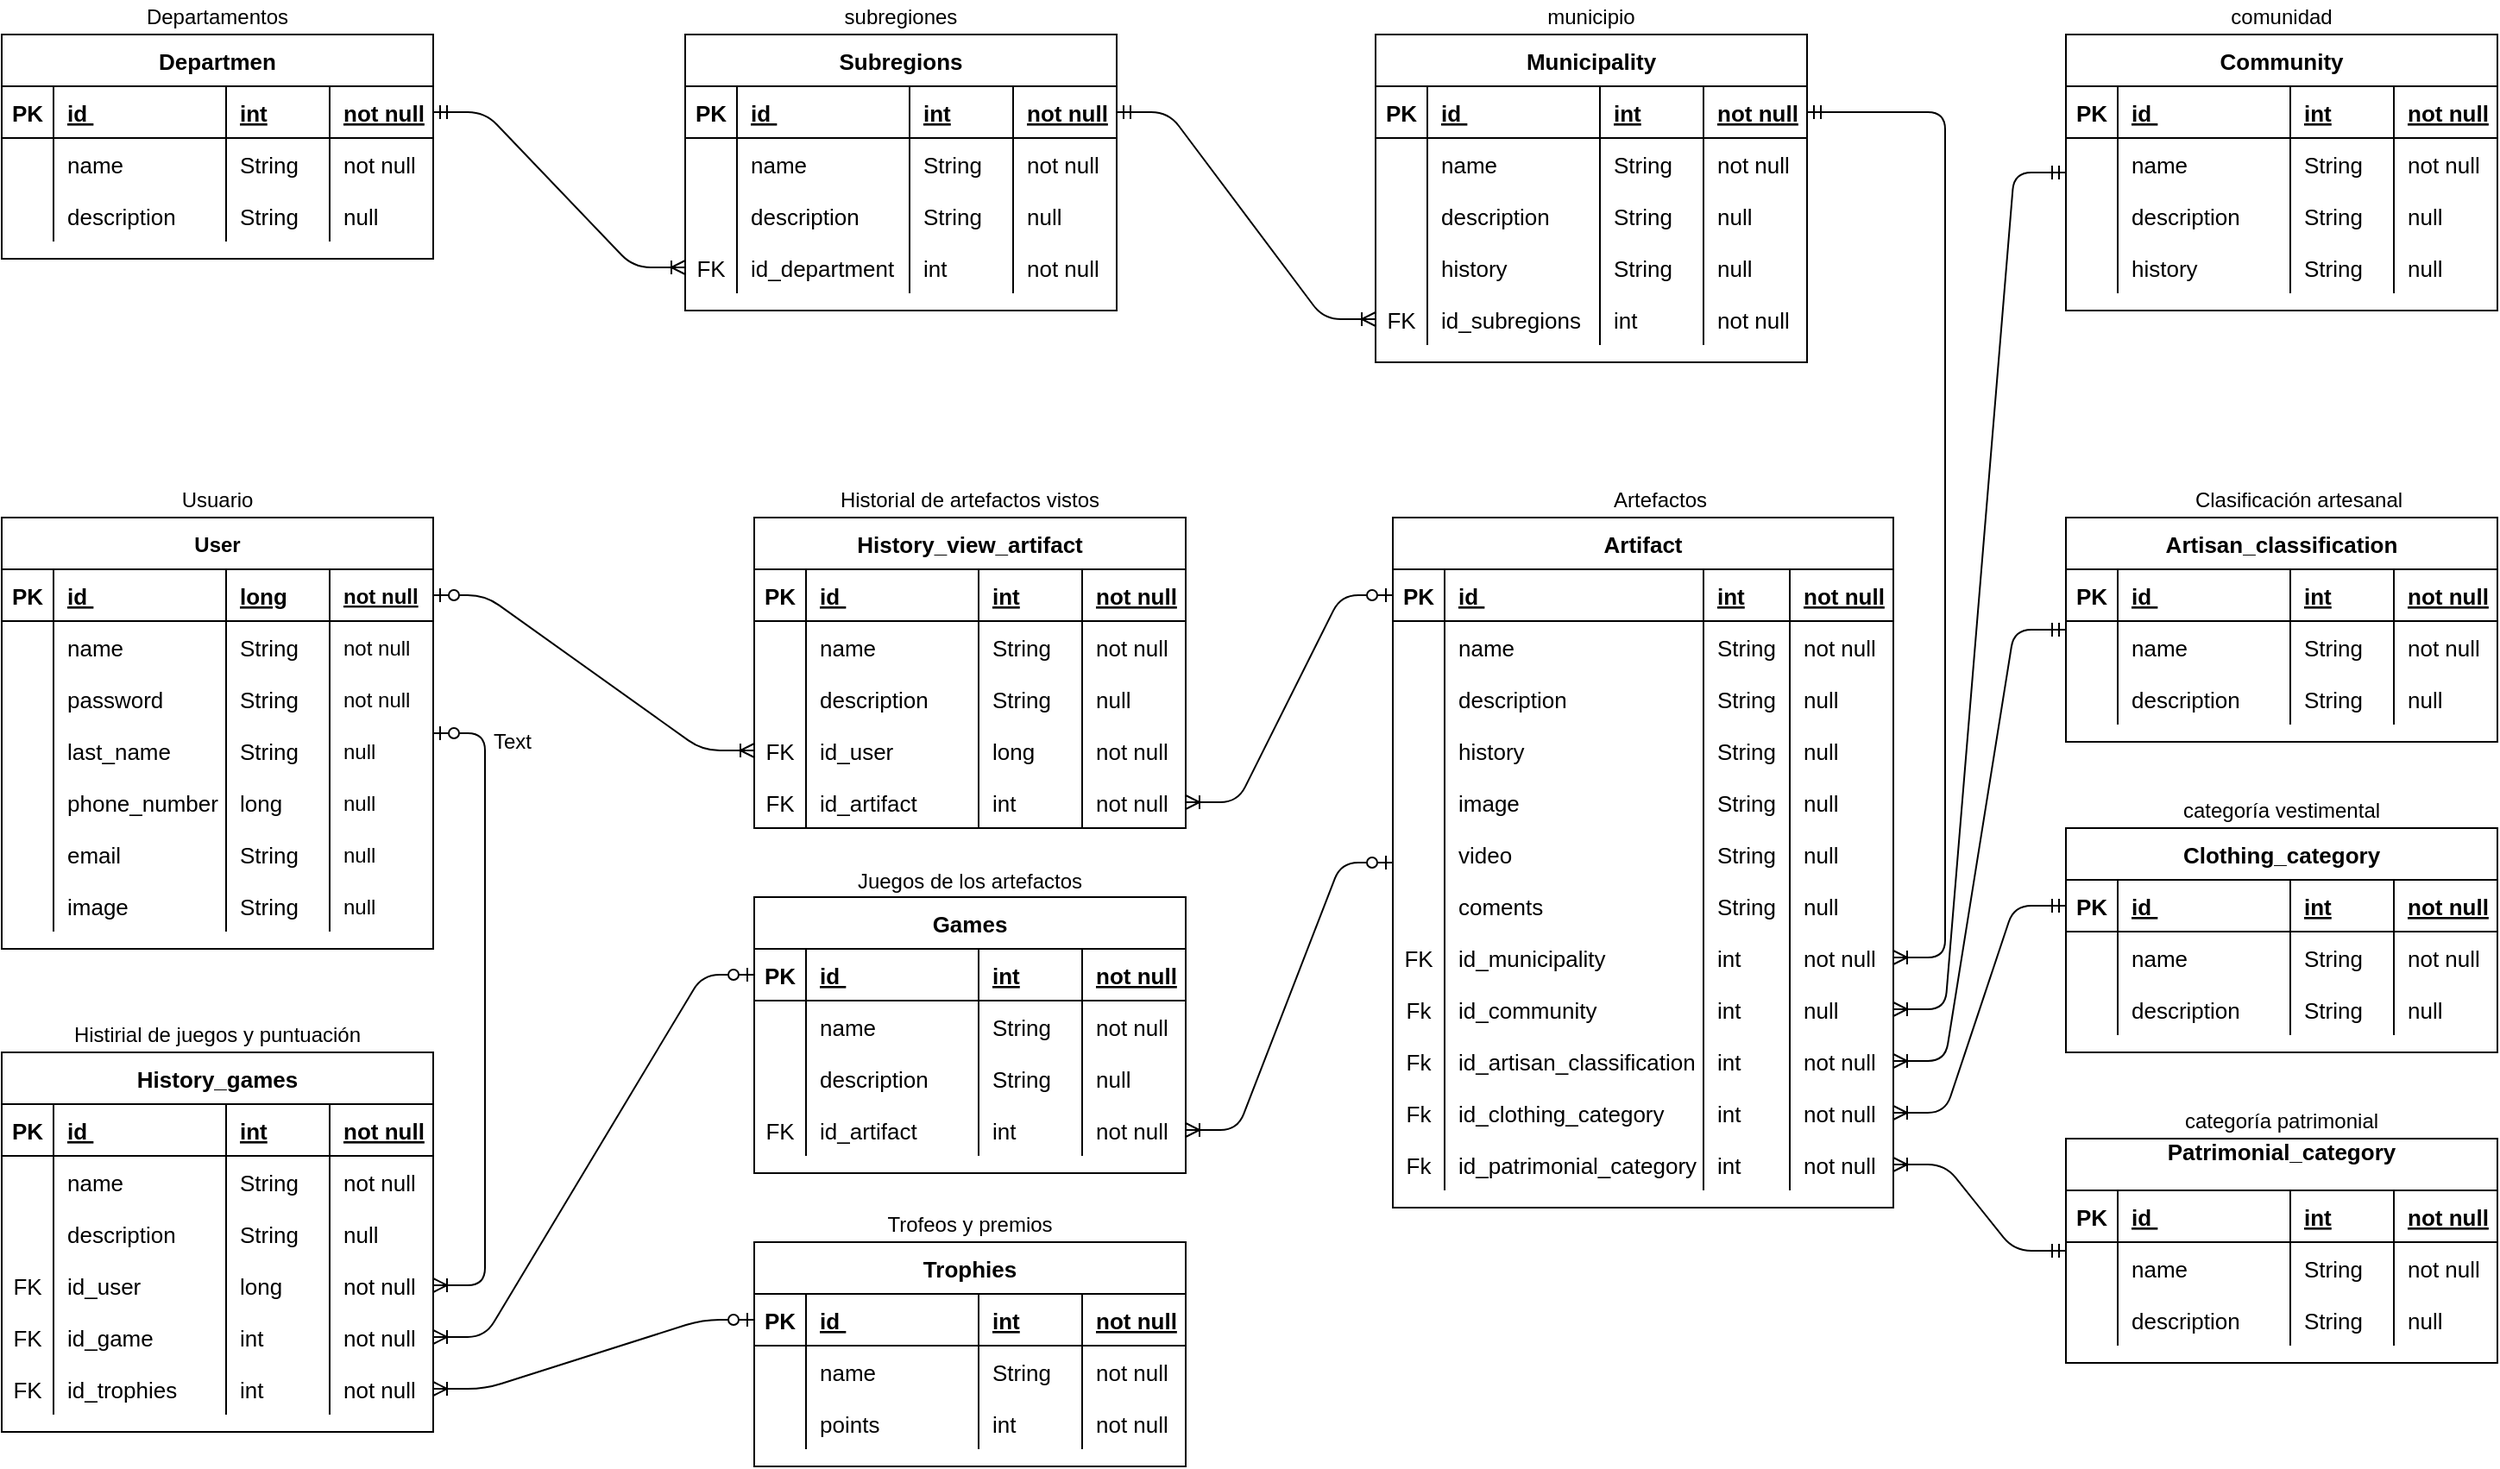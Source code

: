 <mxfile version="15.0.6" type="device"><diagram id="-EnkwPX4EHw-_74BNNSr" name="Page-1"><mxGraphModel dx="868" dy="403" grid="1" gridSize="10" guides="1" tooltips="1" connect="1" arrows="1" fold="1" page="1" pageScale="1" pageWidth="827" pageHeight="1169" math="0" shadow="0"><root><mxCell id="0"/><mxCell id="1" parent="0"/><mxCell id="twLXbsLWk4YvDwp6kiKL-20" value="User" style="shape=table;startSize=30;container=1;collapsible=1;childLayout=tableLayout;fixedRows=1;rowLines=0;fontStyle=1;align=center;resizeLast=1;" parent="1" vertex="1"><mxGeometry x="164" y="360" width="250" height="250" as="geometry"/></mxCell><mxCell id="twLXbsLWk4YvDwp6kiKL-21" value="" style="shape=partialRectangle;collapsible=0;dropTarget=0;pointerEvents=0;fillColor=none;top=0;left=0;bottom=1;right=0;points=[[0,0.5],[1,0.5]];portConstraint=eastwest;" parent="twLXbsLWk4YvDwp6kiKL-20" vertex="1"><mxGeometry y="30" width="250" height="30" as="geometry"/></mxCell><mxCell id="twLXbsLWk4YvDwp6kiKL-22" value="PK" style="shape=partialRectangle;connectable=0;fillColor=none;top=0;left=0;bottom=0;right=0;fontStyle=1;overflow=hidden;fontSize=13;" parent="twLXbsLWk4YvDwp6kiKL-21" vertex="1"><mxGeometry width="30" height="30" as="geometry"/></mxCell><mxCell id="twLXbsLWk4YvDwp6kiKL-23" value="id " style="shape=partialRectangle;connectable=0;fillColor=none;top=0;left=0;bottom=0;right=0;align=left;spacingLeft=6;fontStyle=5;overflow=hidden;fontSize=13;" parent="twLXbsLWk4YvDwp6kiKL-21" vertex="1"><mxGeometry x="30" width="100" height="30" as="geometry"/></mxCell><mxCell id="twLXbsLWk4YvDwp6kiKL-41" value="long" style="shape=partialRectangle;connectable=0;fillColor=none;top=0;left=0;bottom=0;right=0;align=left;spacingLeft=6;fontStyle=5;overflow=hidden;fontSize=13;" parent="twLXbsLWk4YvDwp6kiKL-21" vertex="1"><mxGeometry x="130" width="60" height="30" as="geometry"/></mxCell><mxCell id="twLXbsLWk4YvDwp6kiKL-45" value="not null" style="shape=partialRectangle;connectable=0;fillColor=none;top=0;left=0;bottom=0;right=0;align=left;spacingLeft=6;fontStyle=5;overflow=hidden;" parent="twLXbsLWk4YvDwp6kiKL-21" vertex="1"><mxGeometry x="190" width="60" height="30" as="geometry"/></mxCell><mxCell id="twLXbsLWk4YvDwp6kiKL-24" value="" style="shape=partialRectangle;collapsible=0;dropTarget=0;pointerEvents=0;fillColor=none;top=0;left=0;bottom=0;right=0;points=[[0,0.5],[1,0.5]];portConstraint=eastwest;" parent="twLXbsLWk4YvDwp6kiKL-20" vertex="1"><mxGeometry y="60" width="250" height="30" as="geometry"/></mxCell><mxCell id="twLXbsLWk4YvDwp6kiKL-25" value="" style="shape=partialRectangle;connectable=0;fillColor=none;top=0;left=0;bottom=0;right=0;editable=1;overflow=hidden;fontSize=13;" parent="twLXbsLWk4YvDwp6kiKL-24" vertex="1"><mxGeometry width="30" height="30" as="geometry"/></mxCell><mxCell id="twLXbsLWk4YvDwp6kiKL-26" value="name" style="shape=partialRectangle;connectable=0;fillColor=none;top=0;left=0;bottom=0;right=0;align=left;spacingLeft=6;overflow=hidden;fontSize=13;" parent="twLXbsLWk4YvDwp6kiKL-24" vertex="1"><mxGeometry x="30" width="100" height="30" as="geometry"/></mxCell><mxCell id="twLXbsLWk4YvDwp6kiKL-42" value="String" style="shape=partialRectangle;connectable=0;fillColor=none;top=0;left=0;bottom=0;right=0;align=left;spacingLeft=6;overflow=hidden;fontSize=13;" parent="twLXbsLWk4YvDwp6kiKL-24" vertex="1"><mxGeometry x="130" width="60" height="30" as="geometry"/></mxCell><mxCell id="twLXbsLWk4YvDwp6kiKL-46" value="not null" style="shape=partialRectangle;connectable=0;fillColor=none;top=0;left=0;bottom=0;right=0;align=left;spacingLeft=6;overflow=hidden;" parent="twLXbsLWk4YvDwp6kiKL-24" vertex="1"><mxGeometry x="190" width="60" height="30" as="geometry"/></mxCell><mxCell id="twLXbsLWk4YvDwp6kiKL-27" value="" style="shape=partialRectangle;collapsible=0;dropTarget=0;pointerEvents=0;fillColor=none;top=0;left=0;bottom=0;right=0;points=[[0,0.5],[1,0.5]];portConstraint=eastwest;" parent="twLXbsLWk4YvDwp6kiKL-20" vertex="1"><mxGeometry y="90" width="250" height="30" as="geometry"/></mxCell><mxCell id="twLXbsLWk4YvDwp6kiKL-28" value="" style="shape=partialRectangle;connectable=0;fillColor=none;top=0;left=0;bottom=0;right=0;editable=1;overflow=hidden;fontSize=13;" parent="twLXbsLWk4YvDwp6kiKL-27" vertex="1"><mxGeometry width="30" height="30" as="geometry"/></mxCell><mxCell id="twLXbsLWk4YvDwp6kiKL-29" value="password" style="shape=partialRectangle;connectable=0;fillColor=none;top=0;left=0;bottom=0;right=0;align=left;spacingLeft=6;overflow=hidden;fontSize=13;" parent="twLXbsLWk4YvDwp6kiKL-27" vertex="1"><mxGeometry x="30" width="100" height="30" as="geometry"/></mxCell><mxCell id="twLXbsLWk4YvDwp6kiKL-43" value="String" style="shape=partialRectangle;connectable=0;fillColor=none;top=0;left=0;bottom=0;right=0;align=left;spacingLeft=6;overflow=hidden;fontSize=13;" parent="twLXbsLWk4YvDwp6kiKL-27" vertex="1"><mxGeometry x="130" width="60" height="30" as="geometry"/></mxCell><mxCell id="twLXbsLWk4YvDwp6kiKL-47" value="not null" style="shape=partialRectangle;connectable=0;fillColor=none;top=0;left=0;bottom=0;right=0;align=left;spacingLeft=6;overflow=hidden;" parent="twLXbsLWk4YvDwp6kiKL-27" vertex="1"><mxGeometry x="190" width="60" height="30" as="geometry"/></mxCell><mxCell id="twLXbsLWk4YvDwp6kiKL-30" value="" style="shape=partialRectangle;collapsible=0;dropTarget=0;pointerEvents=0;fillColor=none;top=0;left=0;bottom=0;right=0;points=[[0,0.5],[1,0.5]];portConstraint=eastwest;" parent="twLXbsLWk4YvDwp6kiKL-20" vertex="1"><mxGeometry y="120" width="250" height="30" as="geometry"/></mxCell><mxCell id="twLXbsLWk4YvDwp6kiKL-31" value="" style="shape=partialRectangle;connectable=0;fillColor=none;top=0;left=0;bottom=0;right=0;editable=1;overflow=hidden;fontSize=13;" parent="twLXbsLWk4YvDwp6kiKL-30" vertex="1"><mxGeometry width="30" height="30" as="geometry"/></mxCell><mxCell id="twLXbsLWk4YvDwp6kiKL-32" value="last_name" style="shape=partialRectangle;connectable=0;fillColor=none;top=0;left=0;bottom=0;right=0;align=left;spacingLeft=6;overflow=hidden;fontSize=13;" parent="twLXbsLWk4YvDwp6kiKL-30" vertex="1"><mxGeometry x="30" width="100" height="30" as="geometry"/></mxCell><mxCell id="twLXbsLWk4YvDwp6kiKL-44" value="String" style="shape=partialRectangle;connectable=0;fillColor=none;top=0;left=0;bottom=0;right=0;align=left;spacingLeft=6;overflow=hidden;fontSize=13;" parent="twLXbsLWk4YvDwp6kiKL-30" vertex="1"><mxGeometry x="130" width="60" height="30" as="geometry"/></mxCell><mxCell id="twLXbsLWk4YvDwp6kiKL-48" value="null" style="shape=partialRectangle;connectable=0;fillColor=none;top=0;left=0;bottom=0;right=0;align=left;spacingLeft=6;overflow=hidden;" parent="twLXbsLWk4YvDwp6kiKL-30" vertex="1"><mxGeometry x="190" width="60" height="30" as="geometry"/></mxCell><mxCell id="twLXbsLWk4YvDwp6kiKL-54" style="shape=partialRectangle;collapsible=0;dropTarget=0;pointerEvents=0;fillColor=none;top=0;left=0;bottom=0;right=0;points=[[0,0.5],[1,0.5]];portConstraint=eastwest;" parent="twLXbsLWk4YvDwp6kiKL-20" vertex="1"><mxGeometry y="150" width="250" height="30" as="geometry"/></mxCell><mxCell id="twLXbsLWk4YvDwp6kiKL-55" style="shape=partialRectangle;connectable=0;fillColor=none;top=0;left=0;bottom=0;right=0;editable=1;overflow=hidden;fontSize=13;" parent="twLXbsLWk4YvDwp6kiKL-54" vertex="1"><mxGeometry width="30" height="30" as="geometry"/></mxCell><mxCell id="twLXbsLWk4YvDwp6kiKL-56" value="phone_number" style="shape=partialRectangle;connectable=0;fillColor=none;top=0;left=0;bottom=0;right=0;align=left;spacingLeft=6;overflow=hidden;fontSize=13;" parent="twLXbsLWk4YvDwp6kiKL-54" vertex="1"><mxGeometry x="30" width="100" height="30" as="geometry"/></mxCell><mxCell id="twLXbsLWk4YvDwp6kiKL-57" value="long" style="shape=partialRectangle;connectable=0;fillColor=none;top=0;left=0;bottom=0;right=0;align=left;spacingLeft=6;overflow=hidden;fontSize=13;" parent="twLXbsLWk4YvDwp6kiKL-54" vertex="1"><mxGeometry x="130" width="60" height="30" as="geometry"/></mxCell><mxCell id="twLXbsLWk4YvDwp6kiKL-58" value="null" style="shape=partialRectangle;connectable=0;fillColor=none;top=0;left=0;bottom=0;right=0;align=left;spacingLeft=6;overflow=hidden;" parent="twLXbsLWk4YvDwp6kiKL-54" vertex="1"><mxGeometry x="190" width="60" height="30" as="geometry"/></mxCell><mxCell id="twLXbsLWk4YvDwp6kiKL-60" style="shape=partialRectangle;collapsible=0;dropTarget=0;pointerEvents=0;fillColor=none;top=0;left=0;bottom=0;right=0;points=[[0,0.5],[1,0.5]];portConstraint=eastwest;" parent="twLXbsLWk4YvDwp6kiKL-20" vertex="1"><mxGeometry y="180" width="250" height="30" as="geometry"/></mxCell><mxCell id="twLXbsLWk4YvDwp6kiKL-61" style="shape=partialRectangle;connectable=0;fillColor=none;top=0;left=0;bottom=0;right=0;editable=1;overflow=hidden;fontSize=13;" parent="twLXbsLWk4YvDwp6kiKL-60" vertex="1"><mxGeometry width="30" height="30" as="geometry"/></mxCell><mxCell id="twLXbsLWk4YvDwp6kiKL-62" value="email" style="shape=partialRectangle;connectable=0;fillColor=none;top=0;left=0;bottom=0;right=0;align=left;spacingLeft=6;overflow=hidden;fontSize=13;" parent="twLXbsLWk4YvDwp6kiKL-60" vertex="1"><mxGeometry x="30" width="100" height="30" as="geometry"/></mxCell><mxCell id="twLXbsLWk4YvDwp6kiKL-63" value="String" style="shape=partialRectangle;connectable=0;fillColor=none;top=0;left=0;bottom=0;right=0;align=left;spacingLeft=6;overflow=hidden;fontSize=13;" parent="twLXbsLWk4YvDwp6kiKL-60" vertex="1"><mxGeometry x="130" width="60" height="30" as="geometry"/></mxCell><mxCell id="twLXbsLWk4YvDwp6kiKL-64" value="null" style="shape=partialRectangle;connectable=0;fillColor=none;top=0;left=0;bottom=0;right=0;align=left;spacingLeft=6;overflow=hidden;" parent="twLXbsLWk4YvDwp6kiKL-60" vertex="1"><mxGeometry x="190" width="60" height="30" as="geometry"/></mxCell><mxCell id="M0NcOIOJYgm8ZNt0eYQG-1" style="shape=partialRectangle;collapsible=0;dropTarget=0;pointerEvents=0;fillColor=none;top=0;left=0;bottom=0;right=0;points=[[0,0.5],[1,0.5]];portConstraint=eastwest;" vertex="1" parent="twLXbsLWk4YvDwp6kiKL-20"><mxGeometry y="210" width="250" height="30" as="geometry"/></mxCell><mxCell id="M0NcOIOJYgm8ZNt0eYQG-2" style="shape=partialRectangle;connectable=0;fillColor=none;top=0;left=0;bottom=0;right=0;editable=1;overflow=hidden;fontSize=13;" vertex="1" parent="M0NcOIOJYgm8ZNt0eYQG-1"><mxGeometry width="30" height="30" as="geometry"/></mxCell><mxCell id="M0NcOIOJYgm8ZNt0eYQG-3" value="image" style="shape=partialRectangle;connectable=0;fillColor=none;top=0;left=0;bottom=0;right=0;align=left;spacingLeft=6;overflow=hidden;fontSize=13;" vertex="1" parent="M0NcOIOJYgm8ZNt0eYQG-1"><mxGeometry x="30" width="100" height="30" as="geometry"/></mxCell><mxCell id="M0NcOIOJYgm8ZNt0eYQG-4" value="String" style="shape=partialRectangle;connectable=0;fillColor=none;top=0;left=0;bottom=0;right=0;align=left;spacingLeft=6;overflow=hidden;fontSize=13;" vertex="1" parent="M0NcOIOJYgm8ZNt0eYQG-1"><mxGeometry x="130" width="60" height="30" as="geometry"/></mxCell><mxCell id="M0NcOIOJYgm8ZNt0eYQG-5" value="null" style="shape=partialRectangle;connectable=0;fillColor=none;top=0;left=0;bottom=0;right=0;align=left;spacingLeft=6;overflow=hidden;" vertex="1" parent="M0NcOIOJYgm8ZNt0eYQG-1"><mxGeometry x="190" width="60" height="30" as="geometry"/></mxCell><mxCell id="twLXbsLWk4YvDwp6kiKL-65" value="Departmen" style="shape=table;startSize=30;container=1;collapsible=1;childLayout=tableLayout;fixedRows=1;rowLines=0;fontStyle=1;align=center;resizeLast=1;fontSize=13;" parent="1" vertex="1"><mxGeometry x="164" y="80" width="250" height="130" as="geometry"><mxRectangle x="660" y="250" width="100" height="30" as="alternateBounds"/></mxGeometry></mxCell><mxCell id="twLXbsLWk4YvDwp6kiKL-66" value="" style="shape=partialRectangle;collapsible=0;dropTarget=0;pointerEvents=0;fillColor=none;top=0;left=0;bottom=1;right=0;points=[[0,0.5],[1,0.5]];portConstraint=eastwest;fontSize=13;" parent="twLXbsLWk4YvDwp6kiKL-65" vertex="1"><mxGeometry y="30" width="250" height="30" as="geometry"/></mxCell><mxCell id="twLXbsLWk4YvDwp6kiKL-67" value="PK" style="shape=partialRectangle;connectable=0;fillColor=none;top=0;left=0;bottom=0;right=0;fontStyle=1;overflow=hidden;fontSize=13;" parent="twLXbsLWk4YvDwp6kiKL-66" vertex="1"><mxGeometry width="30" height="30" as="geometry"/></mxCell><mxCell id="twLXbsLWk4YvDwp6kiKL-68" value="id " style="shape=partialRectangle;connectable=0;fillColor=none;top=0;left=0;bottom=0;right=0;align=left;spacingLeft=6;fontStyle=5;overflow=hidden;fontSize=13;" parent="twLXbsLWk4YvDwp6kiKL-66" vertex="1"><mxGeometry x="30" width="100" height="30" as="geometry"/></mxCell><mxCell id="twLXbsLWk4YvDwp6kiKL-69" value="int" style="shape=partialRectangle;connectable=0;fillColor=none;top=0;left=0;bottom=0;right=0;align=left;spacingLeft=6;fontStyle=5;overflow=hidden;fontSize=13;" parent="twLXbsLWk4YvDwp6kiKL-66" vertex="1"><mxGeometry x="130" width="60" height="30" as="geometry"/></mxCell><mxCell id="twLXbsLWk4YvDwp6kiKL-70" value="not null" style="shape=partialRectangle;connectable=0;fillColor=none;top=0;left=0;bottom=0;right=0;align=left;spacingLeft=6;fontStyle=5;overflow=hidden;fontSize=13;" parent="twLXbsLWk4YvDwp6kiKL-66" vertex="1"><mxGeometry x="190" width="60" height="30" as="geometry"/></mxCell><mxCell id="twLXbsLWk4YvDwp6kiKL-71" value="" style="shape=partialRectangle;collapsible=0;dropTarget=0;pointerEvents=0;fillColor=none;top=0;left=0;bottom=0;right=0;points=[[0,0.5],[1,0.5]];portConstraint=eastwest;fontSize=13;" parent="twLXbsLWk4YvDwp6kiKL-65" vertex="1"><mxGeometry y="60" width="250" height="30" as="geometry"/></mxCell><mxCell id="twLXbsLWk4YvDwp6kiKL-72" value="" style="shape=partialRectangle;connectable=0;fillColor=none;top=0;left=0;bottom=0;right=0;editable=1;overflow=hidden;fontSize=13;" parent="twLXbsLWk4YvDwp6kiKL-71" vertex="1"><mxGeometry width="30" height="30" as="geometry"/></mxCell><mxCell id="twLXbsLWk4YvDwp6kiKL-73" value="name" style="shape=partialRectangle;connectable=0;fillColor=none;top=0;left=0;bottom=0;right=0;align=left;spacingLeft=6;overflow=hidden;fontSize=13;" parent="twLXbsLWk4YvDwp6kiKL-71" vertex="1"><mxGeometry x="30" width="100" height="30" as="geometry"/></mxCell><mxCell id="twLXbsLWk4YvDwp6kiKL-74" value="String" style="shape=partialRectangle;connectable=0;fillColor=none;top=0;left=0;bottom=0;right=0;align=left;spacingLeft=6;overflow=hidden;fontSize=13;" parent="twLXbsLWk4YvDwp6kiKL-71" vertex="1"><mxGeometry x="130" width="60" height="30" as="geometry"/></mxCell><mxCell id="twLXbsLWk4YvDwp6kiKL-75" value="not null" style="shape=partialRectangle;connectable=0;fillColor=none;top=0;left=0;bottom=0;right=0;align=left;spacingLeft=6;overflow=hidden;fontSize=13;" parent="twLXbsLWk4YvDwp6kiKL-71" vertex="1"><mxGeometry x="190" width="60" height="30" as="geometry"/></mxCell><mxCell id="twLXbsLWk4YvDwp6kiKL-76" value="" style="shape=partialRectangle;collapsible=0;dropTarget=0;pointerEvents=0;fillColor=none;top=0;left=0;bottom=0;right=0;points=[[0,0.5],[1,0.5]];portConstraint=eastwest;fontSize=13;" parent="twLXbsLWk4YvDwp6kiKL-65" vertex="1"><mxGeometry y="90" width="250" height="30" as="geometry"/></mxCell><mxCell id="twLXbsLWk4YvDwp6kiKL-77" value="" style="shape=partialRectangle;connectable=0;fillColor=none;top=0;left=0;bottom=0;right=0;editable=1;overflow=hidden;fontSize=13;" parent="twLXbsLWk4YvDwp6kiKL-76" vertex="1"><mxGeometry width="30" height="30" as="geometry"/></mxCell><mxCell id="twLXbsLWk4YvDwp6kiKL-78" value="description" style="shape=partialRectangle;connectable=0;fillColor=none;top=0;left=0;bottom=0;right=0;align=left;spacingLeft=6;overflow=hidden;fontSize=13;" parent="twLXbsLWk4YvDwp6kiKL-76" vertex="1"><mxGeometry x="30" width="100" height="30" as="geometry"/></mxCell><mxCell id="twLXbsLWk4YvDwp6kiKL-79" value="String" style="shape=partialRectangle;connectable=0;fillColor=none;top=0;left=0;bottom=0;right=0;align=left;spacingLeft=6;overflow=hidden;fontSize=13;" parent="twLXbsLWk4YvDwp6kiKL-76" vertex="1"><mxGeometry x="130" width="60" height="30" as="geometry"/></mxCell><mxCell id="twLXbsLWk4YvDwp6kiKL-80" value="null" style="shape=partialRectangle;connectable=0;fillColor=none;top=0;left=0;bottom=0;right=0;align=left;spacingLeft=6;overflow=hidden;fontSize=13;" parent="twLXbsLWk4YvDwp6kiKL-76" vertex="1"><mxGeometry x="190" width="60" height="30" as="geometry"/></mxCell><mxCell id="twLXbsLWk4YvDwp6kiKL-96" value="Municipality" style="shape=table;startSize=30;container=1;collapsible=1;childLayout=tableLayout;fixedRows=1;rowLines=0;fontStyle=1;align=center;resizeLast=1;fontSize=13;" parent="1" vertex="1"><mxGeometry x="960" y="80" width="250" height="190" as="geometry"><mxRectangle x="660" y="250" width="100" height="30" as="alternateBounds"/></mxGeometry></mxCell><mxCell id="twLXbsLWk4YvDwp6kiKL-97" value="" style="shape=partialRectangle;collapsible=0;dropTarget=0;pointerEvents=0;fillColor=none;top=0;left=0;bottom=1;right=0;points=[[0,0.5],[1,0.5]];portConstraint=eastwest;fontSize=13;" parent="twLXbsLWk4YvDwp6kiKL-96" vertex="1"><mxGeometry y="30" width="250" height="30" as="geometry"/></mxCell><mxCell id="twLXbsLWk4YvDwp6kiKL-98" value="PK" style="shape=partialRectangle;connectable=0;fillColor=none;top=0;left=0;bottom=0;right=0;fontStyle=1;overflow=hidden;fontSize=13;" parent="twLXbsLWk4YvDwp6kiKL-97" vertex="1"><mxGeometry width="30" height="30" as="geometry"/></mxCell><mxCell id="twLXbsLWk4YvDwp6kiKL-99" value="id " style="shape=partialRectangle;connectable=0;fillColor=none;top=0;left=0;bottom=0;right=0;align=left;spacingLeft=6;fontStyle=5;overflow=hidden;fontSize=13;" parent="twLXbsLWk4YvDwp6kiKL-97" vertex="1"><mxGeometry x="30" width="100" height="30" as="geometry"/></mxCell><mxCell id="twLXbsLWk4YvDwp6kiKL-100" value="int" style="shape=partialRectangle;connectable=0;fillColor=none;top=0;left=0;bottom=0;right=0;align=left;spacingLeft=6;fontStyle=5;overflow=hidden;fontSize=13;" parent="twLXbsLWk4YvDwp6kiKL-97" vertex="1"><mxGeometry x="130" width="60" height="30" as="geometry"/></mxCell><mxCell id="twLXbsLWk4YvDwp6kiKL-101" value="not null" style="shape=partialRectangle;connectable=0;fillColor=none;top=0;left=0;bottom=0;right=0;align=left;spacingLeft=6;fontStyle=5;overflow=hidden;fontSize=13;" parent="twLXbsLWk4YvDwp6kiKL-97" vertex="1"><mxGeometry x="190" width="60" height="30" as="geometry"/></mxCell><mxCell id="twLXbsLWk4YvDwp6kiKL-102" value="" style="shape=partialRectangle;collapsible=0;dropTarget=0;pointerEvents=0;fillColor=none;top=0;left=0;bottom=0;right=0;points=[[0,0.5],[1,0.5]];portConstraint=eastwest;fontSize=13;" parent="twLXbsLWk4YvDwp6kiKL-96" vertex="1"><mxGeometry y="60" width="250" height="30" as="geometry"/></mxCell><mxCell id="twLXbsLWk4YvDwp6kiKL-103" value="" style="shape=partialRectangle;connectable=0;fillColor=none;top=0;left=0;bottom=0;right=0;editable=1;overflow=hidden;fontSize=13;" parent="twLXbsLWk4YvDwp6kiKL-102" vertex="1"><mxGeometry width="30" height="30" as="geometry"/></mxCell><mxCell id="twLXbsLWk4YvDwp6kiKL-104" value="name" style="shape=partialRectangle;connectable=0;fillColor=none;top=0;left=0;bottom=0;right=0;align=left;spacingLeft=6;overflow=hidden;fontSize=13;" parent="twLXbsLWk4YvDwp6kiKL-102" vertex="1"><mxGeometry x="30" width="100" height="30" as="geometry"/></mxCell><mxCell id="twLXbsLWk4YvDwp6kiKL-105" value="String" style="shape=partialRectangle;connectable=0;fillColor=none;top=0;left=0;bottom=0;right=0;align=left;spacingLeft=6;overflow=hidden;fontSize=13;" parent="twLXbsLWk4YvDwp6kiKL-102" vertex="1"><mxGeometry x="130" width="60" height="30" as="geometry"/></mxCell><mxCell id="twLXbsLWk4YvDwp6kiKL-106" value="not null" style="shape=partialRectangle;connectable=0;fillColor=none;top=0;left=0;bottom=0;right=0;align=left;spacingLeft=6;overflow=hidden;fontSize=13;" parent="twLXbsLWk4YvDwp6kiKL-102" vertex="1"><mxGeometry x="190" width="60" height="30" as="geometry"/></mxCell><mxCell id="twLXbsLWk4YvDwp6kiKL-107" value="" style="shape=partialRectangle;collapsible=0;dropTarget=0;pointerEvents=0;fillColor=none;top=0;left=0;bottom=0;right=0;points=[[0,0.5],[1,0.5]];portConstraint=eastwest;fontSize=13;" parent="twLXbsLWk4YvDwp6kiKL-96" vertex="1"><mxGeometry y="90" width="250" height="30" as="geometry"/></mxCell><mxCell id="twLXbsLWk4YvDwp6kiKL-108" value="" style="shape=partialRectangle;connectable=0;fillColor=none;top=0;left=0;bottom=0;right=0;editable=1;overflow=hidden;fontSize=13;" parent="twLXbsLWk4YvDwp6kiKL-107" vertex="1"><mxGeometry width="30" height="30" as="geometry"/></mxCell><mxCell id="twLXbsLWk4YvDwp6kiKL-109" value="description" style="shape=partialRectangle;connectable=0;fillColor=none;top=0;left=0;bottom=0;right=0;align=left;spacingLeft=6;overflow=hidden;fontSize=13;" parent="twLXbsLWk4YvDwp6kiKL-107" vertex="1"><mxGeometry x="30" width="100" height="30" as="geometry"/></mxCell><mxCell id="twLXbsLWk4YvDwp6kiKL-110" value="String" style="shape=partialRectangle;connectable=0;fillColor=none;top=0;left=0;bottom=0;right=0;align=left;spacingLeft=6;overflow=hidden;fontSize=13;" parent="twLXbsLWk4YvDwp6kiKL-107" vertex="1"><mxGeometry x="130" width="60" height="30" as="geometry"/></mxCell><mxCell id="twLXbsLWk4YvDwp6kiKL-111" value="null" style="shape=partialRectangle;connectable=0;fillColor=none;top=0;left=0;bottom=0;right=0;align=left;spacingLeft=6;overflow=hidden;fontSize=13;" parent="twLXbsLWk4YvDwp6kiKL-107" vertex="1"><mxGeometry x="190" width="60" height="30" as="geometry"/></mxCell><mxCell id="twLXbsLWk4YvDwp6kiKL-112" style="shape=partialRectangle;collapsible=0;dropTarget=0;pointerEvents=0;fillColor=none;top=0;left=0;bottom=0;right=0;points=[[0,0.5],[1,0.5]];portConstraint=eastwest;fontSize=13;" parent="twLXbsLWk4YvDwp6kiKL-96" vertex="1"><mxGeometry y="120" width="250" height="30" as="geometry"/></mxCell><mxCell id="twLXbsLWk4YvDwp6kiKL-113" style="shape=partialRectangle;connectable=0;fillColor=none;top=0;left=0;bottom=0;right=0;editable=1;overflow=hidden;fontSize=13;" parent="twLXbsLWk4YvDwp6kiKL-112" vertex="1"><mxGeometry width="30" height="30" as="geometry"/></mxCell><mxCell id="twLXbsLWk4YvDwp6kiKL-114" value="history" style="shape=partialRectangle;connectable=0;fillColor=none;top=0;left=0;bottom=0;right=0;align=left;spacingLeft=6;overflow=hidden;fontSize=13;" parent="twLXbsLWk4YvDwp6kiKL-112" vertex="1"><mxGeometry x="30" width="100" height="30" as="geometry"/></mxCell><mxCell id="twLXbsLWk4YvDwp6kiKL-115" value="String" style="shape=partialRectangle;connectable=0;fillColor=none;top=0;left=0;bottom=0;right=0;align=left;spacingLeft=6;overflow=hidden;fontSize=13;" parent="twLXbsLWk4YvDwp6kiKL-112" vertex="1"><mxGeometry x="130" width="60" height="30" as="geometry"/></mxCell><mxCell id="twLXbsLWk4YvDwp6kiKL-116" value="null" style="shape=partialRectangle;connectable=0;fillColor=none;top=0;left=0;bottom=0;right=0;align=left;spacingLeft=6;overflow=hidden;fontSize=13;" parent="twLXbsLWk4YvDwp6kiKL-112" vertex="1"><mxGeometry x="190" width="60" height="30" as="geometry"/></mxCell><mxCell id="twLXbsLWk4YvDwp6kiKL-118" style="shape=partialRectangle;collapsible=0;dropTarget=0;pointerEvents=0;fillColor=none;top=0;left=0;bottom=0;right=0;points=[[0,0.5],[1,0.5]];portConstraint=eastwest;fontSize=13;" parent="twLXbsLWk4YvDwp6kiKL-96" vertex="1"><mxGeometry y="150" width="250" height="30" as="geometry"/></mxCell><mxCell id="twLXbsLWk4YvDwp6kiKL-119" value="FK" style="shape=partialRectangle;connectable=0;fillColor=none;top=0;left=0;bottom=0;right=0;editable=1;overflow=hidden;fontSize=13;" parent="twLXbsLWk4YvDwp6kiKL-118" vertex="1"><mxGeometry width="30" height="30" as="geometry"/></mxCell><mxCell id="twLXbsLWk4YvDwp6kiKL-120" value="id_subregions" style="shape=partialRectangle;connectable=0;fillColor=none;top=0;left=0;bottom=0;right=0;align=left;spacingLeft=6;overflow=hidden;fontSize=13;" parent="twLXbsLWk4YvDwp6kiKL-118" vertex="1"><mxGeometry x="30" width="100" height="30" as="geometry"/></mxCell><mxCell id="twLXbsLWk4YvDwp6kiKL-121" value="int" style="shape=partialRectangle;connectable=0;fillColor=none;top=0;left=0;bottom=0;right=0;align=left;spacingLeft=6;overflow=hidden;fontSize=13;" parent="twLXbsLWk4YvDwp6kiKL-118" vertex="1"><mxGeometry x="130" width="60" height="30" as="geometry"/></mxCell><mxCell id="twLXbsLWk4YvDwp6kiKL-122" value="not null" style="shape=partialRectangle;connectable=0;fillColor=none;top=0;left=0;bottom=0;right=0;align=left;spacingLeft=6;overflow=hidden;fontSize=13;" parent="twLXbsLWk4YvDwp6kiKL-118" vertex="1"><mxGeometry x="190" width="60" height="30" as="geometry"/></mxCell><mxCell id="twLXbsLWk4YvDwp6kiKL-117" value="" style="edgeStyle=entityRelationEdgeStyle;fontSize=13;html=1;endArrow=ERoneToMany;startArrow=ERmandOne;" parent="1" source="twLXbsLWk4YvDwp6kiKL-66" target="twLXbsLWk4YvDwp6kiKL-227" edge="1"><mxGeometry width="100" height="100" relative="1" as="geometry"><mxPoint x="750" y="430" as="sourcePoint"/><mxPoint x="960" y="670" as="targetPoint"/></mxGeometry></mxCell><mxCell id="twLXbsLWk4YvDwp6kiKL-123" value="Artifact" style="shape=table;startSize=30;container=1;collapsible=1;childLayout=tableLayout;fixedRows=1;rowLines=0;fontStyle=1;align=center;resizeLast=1;fontSize=13;" parent="1" vertex="1"><mxGeometry x="970" y="360" width="290" height="400" as="geometry"><mxRectangle x="660" y="250" width="100" height="30" as="alternateBounds"/></mxGeometry></mxCell><mxCell id="twLXbsLWk4YvDwp6kiKL-124" value="" style="shape=partialRectangle;collapsible=0;dropTarget=0;pointerEvents=0;fillColor=none;top=0;left=0;bottom=1;right=0;points=[[0,0.5],[1,0.5]];portConstraint=eastwest;fontSize=13;" parent="twLXbsLWk4YvDwp6kiKL-123" vertex="1"><mxGeometry y="30" width="290" height="30" as="geometry"/></mxCell><mxCell id="twLXbsLWk4YvDwp6kiKL-125" value="PK" style="shape=partialRectangle;connectable=0;fillColor=none;top=0;left=0;bottom=0;right=0;fontStyle=1;overflow=hidden;fontSize=13;" parent="twLXbsLWk4YvDwp6kiKL-124" vertex="1"><mxGeometry width="30" height="30" as="geometry"/></mxCell><mxCell id="twLXbsLWk4YvDwp6kiKL-126" value="id " style="shape=partialRectangle;connectable=0;fillColor=none;top=0;left=0;bottom=0;right=0;align=left;spacingLeft=6;fontStyle=5;overflow=hidden;fontSize=13;" parent="twLXbsLWk4YvDwp6kiKL-124" vertex="1"><mxGeometry x="30" width="150" height="30" as="geometry"/></mxCell><mxCell id="twLXbsLWk4YvDwp6kiKL-127" value="int" style="shape=partialRectangle;connectable=0;fillColor=none;top=0;left=0;bottom=0;right=0;align=left;spacingLeft=6;fontStyle=5;overflow=hidden;fontSize=13;" parent="twLXbsLWk4YvDwp6kiKL-124" vertex="1"><mxGeometry x="180" width="50" height="30" as="geometry"/></mxCell><mxCell id="twLXbsLWk4YvDwp6kiKL-128" value="not null" style="shape=partialRectangle;connectable=0;fillColor=none;top=0;left=0;bottom=0;right=0;align=left;spacingLeft=6;fontStyle=5;overflow=hidden;fontSize=13;" parent="twLXbsLWk4YvDwp6kiKL-124" vertex="1"><mxGeometry x="230" width="60" height="30" as="geometry"/></mxCell><mxCell id="twLXbsLWk4YvDwp6kiKL-129" value="" style="shape=partialRectangle;collapsible=0;dropTarget=0;pointerEvents=0;fillColor=none;top=0;left=0;bottom=0;right=0;points=[[0,0.5],[1,0.5]];portConstraint=eastwest;fontSize=13;" parent="twLXbsLWk4YvDwp6kiKL-123" vertex="1"><mxGeometry y="60" width="290" height="30" as="geometry"/></mxCell><mxCell id="twLXbsLWk4YvDwp6kiKL-130" value="" style="shape=partialRectangle;connectable=0;fillColor=none;top=0;left=0;bottom=0;right=0;editable=1;overflow=hidden;fontSize=13;" parent="twLXbsLWk4YvDwp6kiKL-129" vertex="1"><mxGeometry width="30" height="30" as="geometry"/></mxCell><mxCell id="twLXbsLWk4YvDwp6kiKL-131" value="name" style="shape=partialRectangle;connectable=0;fillColor=none;top=0;left=0;bottom=0;right=0;align=left;spacingLeft=6;overflow=hidden;fontSize=13;" parent="twLXbsLWk4YvDwp6kiKL-129" vertex="1"><mxGeometry x="30" width="150" height="30" as="geometry"/></mxCell><mxCell id="twLXbsLWk4YvDwp6kiKL-132" value="String" style="shape=partialRectangle;connectable=0;fillColor=none;top=0;left=0;bottom=0;right=0;align=left;spacingLeft=6;overflow=hidden;fontSize=13;" parent="twLXbsLWk4YvDwp6kiKL-129" vertex="1"><mxGeometry x="180" width="50" height="30" as="geometry"/></mxCell><mxCell id="twLXbsLWk4YvDwp6kiKL-133" value="not null" style="shape=partialRectangle;connectable=0;fillColor=none;top=0;left=0;bottom=0;right=0;align=left;spacingLeft=6;overflow=hidden;fontSize=13;" parent="twLXbsLWk4YvDwp6kiKL-129" vertex="1"><mxGeometry x="230" width="60" height="30" as="geometry"/></mxCell><mxCell id="twLXbsLWk4YvDwp6kiKL-134" value="" style="shape=partialRectangle;collapsible=0;dropTarget=0;pointerEvents=0;fillColor=none;top=0;left=0;bottom=0;right=0;points=[[0,0.5],[1,0.5]];portConstraint=eastwest;fontSize=13;" parent="twLXbsLWk4YvDwp6kiKL-123" vertex="1"><mxGeometry y="90" width="290" height="30" as="geometry"/></mxCell><mxCell id="twLXbsLWk4YvDwp6kiKL-135" value="" style="shape=partialRectangle;connectable=0;fillColor=none;top=0;left=0;bottom=0;right=0;editable=1;overflow=hidden;fontSize=13;" parent="twLXbsLWk4YvDwp6kiKL-134" vertex="1"><mxGeometry width="30" height="30" as="geometry"/></mxCell><mxCell id="twLXbsLWk4YvDwp6kiKL-136" value="description" style="shape=partialRectangle;connectable=0;fillColor=none;top=0;left=0;bottom=0;right=0;align=left;spacingLeft=6;overflow=hidden;fontSize=13;" parent="twLXbsLWk4YvDwp6kiKL-134" vertex="1"><mxGeometry x="30" width="150" height="30" as="geometry"/></mxCell><mxCell id="twLXbsLWk4YvDwp6kiKL-137" value="String" style="shape=partialRectangle;connectable=0;fillColor=none;top=0;left=0;bottom=0;right=0;align=left;spacingLeft=6;overflow=hidden;fontSize=13;" parent="twLXbsLWk4YvDwp6kiKL-134" vertex="1"><mxGeometry x="180" width="50" height="30" as="geometry"/></mxCell><mxCell id="twLXbsLWk4YvDwp6kiKL-138" value="null" style="shape=partialRectangle;connectable=0;fillColor=none;top=0;left=0;bottom=0;right=0;align=left;spacingLeft=6;overflow=hidden;fontSize=13;" parent="twLXbsLWk4YvDwp6kiKL-134" vertex="1"><mxGeometry x="230" width="60" height="30" as="geometry"/></mxCell><mxCell id="twLXbsLWk4YvDwp6kiKL-139" style="shape=partialRectangle;collapsible=0;dropTarget=0;pointerEvents=0;fillColor=none;top=0;left=0;bottom=0;right=0;points=[[0,0.5],[1,0.5]];portConstraint=eastwest;fontSize=13;" parent="twLXbsLWk4YvDwp6kiKL-123" vertex="1"><mxGeometry y="120" width="290" height="30" as="geometry"/></mxCell><mxCell id="twLXbsLWk4YvDwp6kiKL-140" style="shape=partialRectangle;connectable=0;fillColor=none;top=0;left=0;bottom=0;right=0;editable=1;overflow=hidden;fontSize=13;" parent="twLXbsLWk4YvDwp6kiKL-139" vertex="1"><mxGeometry width="30" height="30" as="geometry"/></mxCell><mxCell id="twLXbsLWk4YvDwp6kiKL-141" value="history" style="shape=partialRectangle;connectable=0;fillColor=none;top=0;left=0;bottom=0;right=0;align=left;spacingLeft=6;overflow=hidden;fontSize=13;" parent="twLXbsLWk4YvDwp6kiKL-139" vertex="1"><mxGeometry x="30" width="150" height="30" as="geometry"/></mxCell><mxCell id="twLXbsLWk4YvDwp6kiKL-142" value="String" style="shape=partialRectangle;connectable=0;fillColor=none;top=0;left=0;bottom=0;right=0;align=left;spacingLeft=6;overflow=hidden;fontSize=13;" parent="twLXbsLWk4YvDwp6kiKL-139" vertex="1"><mxGeometry x="180" width="50" height="30" as="geometry"/></mxCell><mxCell id="twLXbsLWk4YvDwp6kiKL-143" value="null" style="shape=partialRectangle;connectable=0;fillColor=none;top=0;left=0;bottom=0;right=0;align=left;spacingLeft=6;overflow=hidden;fontSize=13;" parent="twLXbsLWk4YvDwp6kiKL-139" vertex="1"><mxGeometry x="230" width="60" height="30" as="geometry"/></mxCell><mxCell id="twLXbsLWk4YvDwp6kiKL-180" style="shape=partialRectangle;collapsible=0;dropTarget=0;pointerEvents=0;fillColor=none;top=0;left=0;bottom=0;right=0;points=[[0,0.5],[1,0.5]];portConstraint=eastwest;fontSize=13;" parent="twLXbsLWk4YvDwp6kiKL-123" vertex="1"><mxGeometry y="150" width="290" height="30" as="geometry"/></mxCell><mxCell id="twLXbsLWk4YvDwp6kiKL-181" style="shape=partialRectangle;connectable=0;fillColor=none;top=0;left=0;bottom=0;right=0;editable=1;overflow=hidden;fontSize=13;" parent="twLXbsLWk4YvDwp6kiKL-180" vertex="1"><mxGeometry width="30" height="30" as="geometry"/></mxCell><mxCell id="twLXbsLWk4YvDwp6kiKL-182" value="image" style="shape=partialRectangle;connectable=0;fillColor=none;top=0;left=0;bottom=0;right=0;align=left;spacingLeft=6;overflow=hidden;fontSize=13;" parent="twLXbsLWk4YvDwp6kiKL-180" vertex="1"><mxGeometry x="30" width="150" height="30" as="geometry"/></mxCell><mxCell id="twLXbsLWk4YvDwp6kiKL-183" value="String" style="shape=partialRectangle;connectable=0;fillColor=none;top=0;left=0;bottom=0;right=0;align=left;spacingLeft=6;overflow=hidden;fontSize=13;" parent="twLXbsLWk4YvDwp6kiKL-180" vertex="1"><mxGeometry x="180" width="50" height="30" as="geometry"/></mxCell><mxCell id="twLXbsLWk4YvDwp6kiKL-184" value="null" style="shape=partialRectangle;connectable=0;fillColor=none;top=0;left=0;bottom=0;right=0;align=left;spacingLeft=6;overflow=hidden;fontSize=13;" parent="twLXbsLWk4YvDwp6kiKL-180" vertex="1"><mxGeometry x="230" width="60" height="30" as="geometry"/></mxCell><mxCell id="twLXbsLWk4YvDwp6kiKL-185" style="shape=partialRectangle;collapsible=0;dropTarget=0;pointerEvents=0;fillColor=none;top=0;left=0;bottom=0;right=0;points=[[0,0.5],[1,0.5]];portConstraint=eastwest;fontSize=13;" parent="twLXbsLWk4YvDwp6kiKL-123" vertex="1"><mxGeometry y="180" width="290" height="30" as="geometry"/></mxCell><mxCell id="twLXbsLWk4YvDwp6kiKL-186" style="shape=partialRectangle;connectable=0;fillColor=none;top=0;left=0;bottom=0;right=0;editable=1;overflow=hidden;fontSize=13;" parent="twLXbsLWk4YvDwp6kiKL-185" vertex="1"><mxGeometry width="30" height="30" as="geometry"/></mxCell><mxCell id="twLXbsLWk4YvDwp6kiKL-187" value="video" style="shape=partialRectangle;connectable=0;fillColor=none;top=0;left=0;bottom=0;right=0;align=left;spacingLeft=6;overflow=hidden;fontSize=13;" parent="twLXbsLWk4YvDwp6kiKL-185" vertex="1"><mxGeometry x="30" width="150" height="30" as="geometry"/></mxCell><mxCell id="twLXbsLWk4YvDwp6kiKL-188" value="String" style="shape=partialRectangle;connectable=0;fillColor=none;top=0;left=0;bottom=0;right=0;align=left;spacingLeft=6;overflow=hidden;fontSize=13;" parent="twLXbsLWk4YvDwp6kiKL-185" vertex="1"><mxGeometry x="180" width="50" height="30" as="geometry"/></mxCell><mxCell id="twLXbsLWk4YvDwp6kiKL-189" value="null" style="shape=partialRectangle;connectable=0;fillColor=none;top=0;left=0;bottom=0;right=0;align=left;spacingLeft=6;overflow=hidden;fontSize=13;" parent="twLXbsLWk4YvDwp6kiKL-185" vertex="1"><mxGeometry x="230" width="60" height="30" as="geometry"/></mxCell><mxCell id="twLXbsLWk4YvDwp6kiKL-278" style="shape=partialRectangle;collapsible=0;dropTarget=0;pointerEvents=0;fillColor=none;top=0;left=0;bottom=0;right=0;points=[[0,0.5],[1,0.5]];portConstraint=eastwest;fontSize=13;" parent="twLXbsLWk4YvDwp6kiKL-123" vertex="1"><mxGeometry y="210" width="290" height="30" as="geometry"/></mxCell><mxCell id="twLXbsLWk4YvDwp6kiKL-279" value="" style="shape=partialRectangle;connectable=0;fillColor=none;top=0;left=0;bottom=0;right=0;editable=1;overflow=hidden;fontSize=13;" parent="twLXbsLWk4YvDwp6kiKL-278" vertex="1"><mxGeometry width="30" height="30" as="geometry"/></mxCell><mxCell id="twLXbsLWk4YvDwp6kiKL-280" value="coments" style="shape=partialRectangle;connectable=0;fillColor=none;top=0;left=0;bottom=0;right=0;align=left;spacingLeft=6;overflow=hidden;fontSize=13;" parent="twLXbsLWk4YvDwp6kiKL-278" vertex="1"><mxGeometry x="30" width="150" height="30" as="geometry"/></mxCell><mxCell id="twLXbsLWk4YvDwp6kiKL-281" value="String" style="shape=partialRectangle;connectable=0;fillColor=none;top=0;left=0;bottom=0;right=0;align=left;spacingLeft=6;overflow=hidden;fontSize=13;" parent="twLXbsLWk4YvDwp6kiKL-278" vertex="1"><mxGeometry x="180" width="50" height="30" as="geometry"/></mxCell><mxCell id="twLXbsLWk4YvDwp6kiKL-282" value="null" style="shape=partialRectangle;connectable=0;fillColor=none;top=0;left=0;bottom=0;right=0;align=left;spacingLeft=6;overflow=hidden;fontSize=13;" parent="twLXbsLWk4YvDwp6kiKL-278" vertex="1"><mxGeometry x="230" width="60" height="30" as="geometry"/></mxCell><mxCell id="twLXbsLWk4YvDwp6kiKL-144" style="shape=partialRectangle;collapsible=0;dropTarget=0;pointerEvents=0;fillColor=none;top=0;left=0;bottom=0;right=0;points=[[0,0.5],[1,0.5]];portConstraint=eastwest;fontSize=13;" parent="twLXbsLWk4YvDwp6kiKL-123" vertex="1"><mxGeometry y="240" width="290" height="30" as="geometry"/></mxCell><mxCell id="twLXbsLWk4YvDwp6kiKL-145" value="FK" style="shape=partialRectangle;connectable=0;fillColor=none;top=0;left=0;bottom=0;right=0;editable=1;overflow=hidden;fontSize=13;" parent="twLXbsLWk4YvDwp6kiKL-144" vertex="1"><mxGeometry width="30" height="30" as="geometry"/></mxCell><mxCell id="twLXbsLWk4YvDwp6kiKL-146" value="id_municipality" style="shape=partialRectangle;connectable=0;fillColor=none;top=0;left=0;bottom=0;right=0;align=left;spacingLeft=6;overflow=hidden;fontSize=13;" parent="twLXbsLWk4YvDwp6kiKL-144" vertex="1"><mxGeometry x="30" width="150" height="30" as="geometry"/></mxCell><mxCell id="twLXbsLWk4YvDwp6kiKL-147" value="int" style="shape=partialRectangle;connectable=0;fillColor=none;top=0;left=0;bottom=0;right=0;align=left;spacingLeft=6;overflow=hidden;fontSize=13;" parent="twLXbsLWk4YvDwp6kiKL-144" vertex="1"><mxGeometry x="180" width="50" height="30" as="geometry"/></mxCell><mxCell id="twLXbsLWk4YvDwp6kiKL-148" value="not null" style="shape=partialRectangle;connectable=0;fillColor=none;top=0;left=0;bottom=0;right=0;align=left;spacingLeft=6;overflow=hidden;fontSize=13;" parent="twLXbsLWk4YvDwp6kiKL-144" vertex="1"><mxGeometry x="230" width="60" height="30" as="geometry"/></mxCell><mxCell id="twLXbsLWk4YvDwp6kiKL-190" style="shape=partialRectangle;collapsible=0;dropTarget=0;pointerEvents=0;fillColor=none;top=0;left=0;bottom=0;right=0;points=[[0,0.5],[1,0.5]];portConstraint=eastwest;fontSize=13;" parent="twLXbsLWk4YvDwp6kiKL-123" vertex="1"><mxGeometry y="270" width="290" height="30" as="geometry"/></mxCell><mxCell id="twLXbsLWk4YvDwp6kiKL-191" value="Fk" style="shape=partialRectangle;connectable=0;fillColor=none;top=0;left=0;bottom=0;right=0;editable=1;overflow=hidden;fontSize=13;" parent="twLXbsLWk4YvDwp6kiKL-190" vertex="1"><mxGeometry width="30" height="30" as="geometry"/></mxCell><mxCell id="twLXbsLWk4YvDwp6kiKL-192" value="id_community" style="shape=partialRectangle;connectable=0;fillColor=none;top=0;left=0;bottom=0;right=0;align=left;spacingLeft=6;overflow=hidden;fontSize=13;" parent="twLXbsLWk4YvDwp6kiKL-190" vertex="1"><mxGeometry x="30" width="150" height="30" as="geometry"/></mxCell><mxCell id="twLXbsLWk4YvDwp6kiKL-193" value="int" style="shape=partialRectangle;connectable=0;fillColor=none;top=0;left=0;bottom=0;right=0;align=left;spacingLeft=6;overflow=hidden;fontSize=13;" parent="twLXbsLWk4YvDwp6kiKL-190" vertex="1"><mxGeometry x="180" width="50" height="30" as="geometry"/></mxCell><mxCell id="twLXbsLWk4YvDwp6kiKL-194" value="null" style="shape=partialRectangle;connectable=0;fillColor=none;top=0;left=0;bottom=0;right=0;align=left;spacingLeft=6;overflow=hidden;fontSize=13;" parent="twLXbsLWk4YvDwp6kiKL-190" vertex="1"><mxGeometry x="230" width="60" height="30" as="geometry"/></mxCell><mxCell id="twLXbsLWk4YvDwp6kiKL-200" style="shape=partialRectangle;collapsible=0;dropTarget=0;pointerEvents=0;fillColor=none;top=0;left=0;bottom=0;right=0;points=[[0,0.5],[1,0.5]];portConstraint=eastwest;fontSize=13;" parent="twLXbsLWk4YvDwp6kiKL-123" vertex="1"><mxGeometry y="300" width="290" height="30" as="geometry"/></mxCell><mxCell id="twLXbsLWk4YvDwp6kiKL-201" value="Fk" style="shape=partialRectangle;connectable=0;fillColor=none;top=0;left=0;bottom=0;right=0;editable=1;overflow=hidden;fontSize=13;" parent="twLXbsLWk4YvDwp6kiKL-200" vertex="1"><mxGeometry width="30" height="30" as="geometry"/></mxCell><mxCell id="twLXbsLWk4YvDwp6kiKL-202" value="id_artisan_classification" style="shape=partialRectangle;connectable=0;fillColor=none;top=0;left=0;bottom=0;right=0;align=left;spacingLeft=6;overflow=hidden;fontSize=13;" parent="twLXbsLWk4YvDwp6kiKL-200" vertex="1"><mxGeometry x="30" width="150" height="30" as="geometry"/></mxCell><mxCell id="twLXbsLWk4YvDwp6kiKL-203" value="int" style="shape=partialRectangle;connectable=0;fillColor=none;top=0;left=0;bottom=0;right=0;align=left;spacingLeft=6;overflow=hidden;fontSize=13;" parent="twLXbsLWk4YvDwp6kiKL-200" vertex="1"><mxGeometry x="180" width="50" height="30" as="geometry"/></mxCell><mxCell id="twLXbsLWk4YvDwp6kiKL-204" value="not null" style="shape=partialRectangle;connectable=0;fillColor=none;top=0;left=0;bottom=0;right=0;align=left;spacingLeft=6;overflow=hidden;fontSize=13;" parent="twLXbsLWk4YvDwp6kiKL-200" vertex="1"><mxGeometry x="230" width="60" height="30" as="geometry"/></mxCell><mxCell id="M0NcOIOJYgm8ZNt0eYQG-16" style="shape=partialRectangle;collapsible=0;dropTarget=0;pointerEvents=0;fillColor=none;top=0;left=0;bottom=0;right=0;points=[[0,0.5],[1,0.5]];portConstraint=eastwest;fontSize=13;" vertex="1" parent="twLXbsLWk4YvDwp6kiKL-123"><mxGeometry y="330" width="290" height="30" as="geometry"/></mxCell><mxCell id="M0NcOIOJYgm8ZNt0eYQG-17" value="Fk" style="shape=partialRectangle;connectable=0;fillColor=none;top=0;left=0;bottom=0;right=0;editable=1;overflow=hidden;fontSize=13;" vertex="1" parent="M0NcOIOJYgm8ZNt0eYQG-16"><mxGeometry width="30" height="30" as="geometry"/></mxCell><mxCell id="M0NcOIOJYgm8ZNt0eYQG-18" value="id_clothing_category" style="shape=partialRectangle;connectable=0;fillColor=none;top=0;left=0;bottom=0;right=0;align=left;spacingLeft=6;overflow=hidden;fontSize=13;" vertex="1" parent="M0NcOIOJYgm8ZNt0eYQG-16"><mxGeometry x="30" width="150" height="30" as="geometry"/></mxCell><mxCell id="M0NcOIOJYgm8ZNt0eYQG-19" value="int" style="shape=partialRectangle;connectable=0;fillColor=none;top=0;left=0;bottom=0;right=0;align=left;spacingLeft=6;overflow=hidden;fontSize=13;" vertex="1" parent="M0NcOIOJYgm8ZNt0eYQG-16"><mxGeometry x="180" width="50" height="30" as="geometry"/></mxCell><mxCell id="M0NcOIOJYgm8ZNt0eYQG-20" value="not null" style="shape=partialRectangle;connectable=0;fillColor=none;top=0;left=0;bottom=0;right=0;align=left;spacingLeft=6;overflow=hidden;fontSize=13;" vertex="1" parent="M0NcOIOJYgm8ZNt0eYQG-16"><mxGeometry x="230" width="60" height="30" as="geometry"/></mxCell><mxCell id="twLXbsLWk4YvDwp6kiKL-195" style="shape=partialRectangle;collapsible=0;dropTarget=0;pointerEvents=0;fillColor=none;top=0;left=0;bottom=0;right=0;points=[[0,0.5],[1,0.5]];portConstraint=eastwest;fontSize=13;" parent="twLXbsLWk4YvDwp6kiKL-123" vertex="1"><mxGeometry y="360" width="290" height="30" as="geometry"/></mxCell><mxCell id="twLXbsLWk4YvDwp6kiKL-196" value="Fk" style="shape=partialRectangle;connectable=0;fillColor=none;top=0;left=0;bottom=0;right=0;editable=1;overflow=hidden;fontSize=13;" parent="twLXbsLWk4YvDwp6kiKL-195" vertex="1"><mxGeometry width="30" height="30" as="geometry"/></mxCell><mxCell id="twLXbsLWk4YvDwp6kiKL-197" value="id_patrimonial_category" style="shape=partialRectangle;connectable=0;fillColor=none;top=0;left=0;bottom=0;right=0;align=left;spacingLeft=6;overflow=hidden;fontSize=13;" parent="twLXbsLWk4YvDwp6kiKL-195" vertex="1"><mxGeometry x="30" width="150" height="30" as="geometry"/></mxCell><mxCell id="twLXbsLWk4YvDwp6kiKL-198" value="int" style="shape=partialRectangle;connectable=0;fillColor=none;top=0;left=0;bottom=0;right=0;align=left;spacingLeft=6;overflow=hidden;fontSize=13;" parent="twLXbsLWk4YvDwp6kiKL-195" vertex="1"><mxGeometry x="180" width="50" height="30" as="geometry"/></mxCell><mxCell id="twLXbsLWk4YvDwp6kiKL-199" value="not null" style="shape=partialRectangle;connectable=0;fillColor=none;top=0;left=0;bottom=0;right=0;align=left;spacingLeft=6;overflow=hidden;fontSize=13;" parent="twLXbsLWk4YvDwp6kiKL-195" vertex="1"><mxGeometry x="230" width="60" height="30" as="geometry"/></mxCell><mxCell id="twLXbsLWk4YvDwp6kiKL-149" value="Community" style="shape=table;startSize=30;container=1;collapsible=1;childLayout=tableLayout;fixedRows=1;rowLines=0;fontStyle=1;align=center;resizeLast=1;fontSize=13;" parent="1" vertex="1"><mxGeometry x="1360" y="80" width="250" height="160" as="geometry"><mxRectangle x="660" y="250" width="100" height="30" as="alternateBounds"/></mxGeometry></mxCell><mxCell id="twLXbsLWk4YvDwp6kiKL-150" value="" style="shape=partialRectangle;collapsible=0;dropTarget=0;pointerEvents=0;fillColor=none;top=0;left=0;bottom=1;right=0;points=[[0,0.5],[1,0.5]];portConstraint=eastwest;fontSize=13;" parent="twLXbsLWk4YvDwp6kiKL-149" vertex="1"><mxGeometry y="30" width="250" height="30" as="geometry"/></mxCell><mxCell id="twLXbsLWk4YvDwp6kiKL-151" value="PK" style="shape=partialRectangle;connectable=0;fillColor=none;top=0;left=0;bottom=0;right=0;fontStyle=1;overflow=hidden;fontSize=13;" parent="twLXbsLWk4YvDwp6kiKL-150" vertex="1"><mxGeometry width="30" height="30" as="geometry"/></mxCell><mxCell id="twLXbsLWk4YvDwp6kiKL-152" value="id " style="shape=partialRectangle;connectable=0;fillColor=none;top=0;left=0;bottom=0;right=0;align=left;spacingLeft=6;fontStyle=5;overflow=hidden;fontSize=13;" parent="twLXbsLWk4YvDwp6kiKL-150" vertex="1"><mxGeometry x="30" width="100" height="30" as="geometry"/></mxCell><mxCell id="twLXbsLWk4YvDwp6kiKL-153" value="int" style="shape=partialRectangle;connectable=0;fillColor=none;top=0;left=0;bottom=0;right=0;align=left;spacingLeft=6;fontStyle=5;overflow=hidden;fontSize=13;" parent="twLXbsLWk4YvDwp6kiKL-150" vertex="1"><mxGeometry x="130" width="60" height="30" as="geometry"/></mxCell><mxCell id="twLXbsLWk4YvDwp6kiKL-154" value="not null" style="shape=partialRectangle;connectable=0;fillColor=none;top=0;left=0;bottom=0;right=0;align=left;spacingLeft=6;fontStyle=5;overflow=hidden;fontSize=13;" parent="twLXbsLWk4YvDwp6kiKL-150" vertex="1"><mxGeometry x="190" width="60" height="30" as="geometry"/></mxCell><mxCell id="twLXbsLWk4YvDwp6kiKL-155" value="" style="shape=partialRectangle;collapsible=0;dropTarget=0;pointerEvents=0;fillColor=none;top=0;left=0;bottom=0;right=0;points=[[0,0.5],[1,0.5]];portConstraint=eastwest;fontSize=13;" parent="twLXbsLWk4YvDwp6kiKL-149" vertex="1"><mxGeometry y="60" width="250" height="30" as="geometry"/></mxCell><mxCell id="twLXbsLWk4YvDwp6kiKL-156" value="" style="shape=partialRectangle;connectable=0;fillColor=none;top=0;left=0;bottom=0;right=0;editable=1;overflow=hidden;fontSize=13;" parent="twLXbsLWk4YvDwp6kiKL-155" vertex="1"><mxGeometry width="30" height="30" as="geometry"/></mxCell><mxCell id="twLXbsLWk4YvDwp6kiKL-157" value="name" style="shape=partialRectangle;connectable=0;fillColor=none;top=0;left=0;bottom=0;right=0;align=left;spacingLeft=6;overflow=hidden;fontSize=13;" parent="twLXbsLWk4YvDwp6kiKL-155" vertex="1"><mxGeometry x="30" width="100" height="30" as="geometry"/></mxCell><mxCell id="twLXbsLWk4YvDwp6kiKL-158" value="String" style="shape=partialRectangle;connectable=0;fillColor=none;top=0;left=0;bottom=0;right=0;align=left;spacingLeft=6;overflow=hidden;fontSize=13;" parent="twLXbsLWk4YvDwp6kiKL-155" vertex="1"><mxGeometry x="130" width="60" height="30" as="geometry"/></mxCell><mxCell id="twLXbsLWk4YvDwp6kiKL-159" value="not null" style="shape=partialRectangle;connectable=0;fillColor=none;top=0;left=0;bottom=0;right=0;align=left;spacingLeft=6;overflow=hidden;fontSize=13;" parent="twLXbsLWk4YvDwp6kiKL-155" vertex="1"><mxGeometry x="190" width="60" height="30" as="geometry"/></mxCell><mxCell id="twLXbsLWk4YvDwp6kiKL-160" value="" style="shape=partialRectangle;collapsible=0;dropTarget=0;pointerEvents=0;fillColor=none;top=0;left=0;bottom=0;right=0;points=[[0,0.5],[1,0.5]];portConstraint=eastwest;fontSize=13;" parent="twLXbsLWk4YvDwp6kiKL-149" vertex="1"><mxGeometry y="90" width="250" height="30" as="geometry"/></mxCell><mxCell id="twLXbsLWk4YvDwp6kiKL-161" value="" style="shape=partialRectangle;connectable=0;fillColor=none;top=0;left=0;bottom=0;right=0;editable=1;overflow=hidden;fontSize=13;" parent="twLXbsLWk4YvDwp6kiKL-160" vertex="1"><mxGeometry width="30" height="30" as="geometry"/></mxCell><mxCell id="twLXbsLWk4YvDwp6kiKL-162" value="description" style="shape=partialRectangle;connectable=0;fillColor=none;top=0;left=0;bottom=0;right=0;align=left;spacingLeft=6;overflow=hidden;fontSize=13;" parent="twLXbsLWk4YvDwp6kiKL-160" vertex="1"><mxGeometry x="30" width="100" height="30" as="geometry"/></mxCell><mxCell id="twLXbsLWk4YvDwp6kiKL-163" value="String" style="shape=partialRectangle;connectable=0;fillColor=none;top=0;left=0;bottom=0;right=0;align=left;spacingLeft=6;overflow=hidden;fontSize=13;" parent="twLXbsLWk4YvDwp6kiKL-160" vertex="1"><mxGeometry x="130" width="60" height="30" as="geometry"/></mxCell><mxCell id="twLXbsLWk4YvDwp6kiKL-164" value="null" style="shape=partialRectangle;connectable=0;fillColor=none;top=0;left=0;bottom=0;right=0;align=left;spacingLeft=6;overflow=hidden;fontSize=13;" parent="twLXbsLWk4YvDwp6kiKL-160" vertex="1"><mxGeometry x="190" width="60" height="30" as="geometry"/></mxCell><mxCell id="twLXbsLWk4YvDwp6kiKL-165" style="shape=partialRectangle;collapsible=0;dropTarget=0;pointerEvents=0;fillColor=none;top=0;left=0;bottom=0;right=0;points=[[0,0.5],[1,0.5]];portConstraint=eastwest;fontSize=13;" parent="twLXbsLWk4YvDwp6kiKL-149" vertex="1"><mxGeometry y="120" width="250" height="30" as="geometry"/></mxCell><mxCell id="twLXbsLWk4YvDwp6kiKL-166" style="shape=partialRectangle;connectable=0;fillColor=none;top=0;left=0;bottom=0;right=0;editable=1;overflow=hidden;fontSize=13;" parent="twLXbsLWk4YvDwp6kiKL-165" vertex="1"><mxGeometry width="30" height="30" as="geometry"/></mxCell><mxCell id="twLXbsLWk4YvDwp6kiKL-167" value="history" style="shape=partialRectangle;connectable=0;fillColor=none;top=0;left=0;bottom=0;right=0;align=left;spacingLeft=6;overflow=hidden;fontSize=13;" parent="twLXbsLWk4YvDwp6kiKL-165" vertex="1"><mxGeometry x="30" width="100" height="30" as="geometry"/></mxCell><mxCell id="twLXbsLWk4YvDwp6kiKL-168" value="String" style="shape=partialRectangle;connectable=0;fillColor=none;top=0;left=0;bottom=0;right=0;align=left;spacingLeft=6;overflow=hidden;fontSize=13;" parent="twLXbsLWk4YvDwp6kiKL-165" vertex="1"><mxGeometry x="130" width="60" height="30" as="geometry"/></mxCell><mxCell id="twLXbsLWk4YvDwp6kiKL-169" value="null" style="shape=partialRectangle;connectable=0;fillColor=none;top=0;left=0;bottom=0;right=0;align=left;spacingLeft=6;overflow=hidden;fontSize=13;" parent="twLXbsLWk4YvDwp6kiKL-165" vertex="1"><mxGeometry x="190" width="60" height="30" as="geometry"/></mxCell><mxCell id="twLXbsLWk4YvDwp6kiKL-205" value="" style="edgeStyle=entityRelationEdgeStyle;fontSize=12;html=1;endArrow=ERoneToMany;startArrow=ERmandOne;" parent="1" source="twLXbsLWk4YvDwp6kiKL-97" target="twLXbsLWk4YvDwp6kiKL-144" edge="1"><mxGeometry width="100" height="100" relative="1" as="geometry"><mxPoint x="580" y="870" as="sourcePoint"/><mxPoint x="770" y="750" as="targetPoint"/></mxGeometry></mxCell><mxCell id="twLXbsLWk4YvDwp6kiKL-206" value="Subregions" style="shape=table;startSize=30;container=1;collapsible=1;childLayout=tableLayout;fixedRows=1;rowLines=0;fontStyle=1;align=center;resizeLast=1;fontSize=13;" parent="1" vertex="1"><mxGeometry x="560" y="80" width="250" height="160" as="geometry"><mxRectangle x="660" y="250" width="100" height="30" as="alternateBounds"/></mxGeometry></mxCell><mxCell id="twLXbsLWk4YvDwp6kiKL-207" value="" style="shape=partialRectangle;collapsible=0;dropTarget=0;pointerEvents=0;fillColor=none;top=0;left=0;bottom=1;right=0;points=[[0,0.5],[1,0.5]];portConstraint=eastwest;fontSize=13;" parent="twLXbsLWk4YvDwp6kiKL-206" vertex="1"><mxGeometry y="30" width="250" height="30" as="geometry"/></mxCell><mxCell id="twLXbsLWk4YvDwp6kiKL-208" value="PK" style="shape=partialRectangle;connectable=0;fillColor=none;top=0;left=0;bottom=0;right=0;fontStyle=1;overflow=hidden;fontSize=13;" parent="twLXbsLWk4YvDwp6kiKL-207" vertex="1"><mxGeometry width="30" height="30" as="geometry"/></mxCell><mxCell id="twLXbsLWk4YvDwp6kiKL-209" value="id " style="shape=partialRectangle;connectable=0;fillColor=none;top=0;left=0;bottom=0;right=0;align=left;spacingLeft=6;fontStyle=5;overflow=hidden;fontSize=13;" parent="twLXbsLWk4YvDwp6kiKL-207" vertex="1"><mxGeometry x="30" width="100" height="30" as="geometry"/></mxCell><mxCell id="twLXbsLWk4YvDwp6kiKL-210" value="int" style="shape=partialRectangle;connectable=0;fillColor=none;top=0;left=0;bottom=0;right=0;align=left;spacingLeft=6;fontStyle=5;overflow=hidden;fontSize=13;" parent="twLXbsLWk4YvDwp6kiKL-207" vertex="1"><mxGeometry x="130" width="60" height="30" as="geometry"/></mxCell><mxCell id="twLXbsLWk4YvDwp6kiKL-211" value="not null" style="shape=partialRectangle;connectable=0;fillColor=none;top=0;left=0;bottom=0;right=0;align=left;spacingLeft=6;fontStyle=5;overflow=hidden;fontSize=13;" parent="twLXbsLWk4YvDwp6kiKL-207" vertex="1"><mxGeometry x="190" width="60" height="30" as="geometry"/></mxCell><mxCell id="twLXbsLWk4YvDwp6kiKL-212" value="" style="shape=partialRectangle;collapsible=0;dropTarget=0;pointerEvents=0;fillColor=none;top=0;left=0;bottom=0;right=0;points=[[0,0.5],[1,0.5]];portConstraint=eastwest;fontSize=13;" parent="twLXbsLWk4YvDwp6kiKL-206" vertex="1"><mxGeometry y="60" width="250" height="30" as="geometry"/></mxCell><mxCell id="twLXbsLWk4YvDwp6kiKL-213" value="" style="shape=partialRectangle;connectable=0;fillColor=none;top=0;left=0;bottom=0;right=0;editable=1;overflow=hidden;fontSize=13;" parent="twLXbsLWk4YvDwp6kiKL-212" vertex="1"><mxGeometry width="30" height="30" as="geometry"/></mxCell><mxCell id="twLXbsLWk4YvDwp6kiKL-214" value="name" style="shape=partialRectangle;connectable=0;fillColor=none;top=0;left=0;bottom=0;right=0;align=left;spacingLeft=6;overflow=hidden;fontSize=13;" parent="twLXbsLWk4YvDwp6kiKL-212" vertex="1"><mxGeometry x="30" width="100" height="30" as="geometry"/></mxCell><mxCell id="twLXbsLWk4YvDwp6kiKL-215" value="String" style="shape=partialRectangle;connectable=0;fillColor=none;top=0;left=0;bottom=0;right=0;align=left;spacingLeft=6;overflow=hidden;fontSize=13;" parent="twLXbsLWk4YvDwp6kiKL-212" vertex="1"><mxGeometry x="130" width="60" height="30" as="geometry"/></mxCell><mxCell id="twLXbsLWk4YvDwp6kiKL-216" value="not null" style="shape=partialRectangle;connectable=0;fillColor=none;top=0;left=0;bottom=0;right=0;align=left;spacingLeft=6;overflow=hidden;fontSize=13;" parent="twLXbsLWk4YvDwp6kiKL-212" vertex="1"><mxGeometry x="190" width="60" height="30" as="geometry"/></mxCell><mxCell id="twLXbsLWk4YvDwp6kiKL-217" value="" style="shape=partialRectangle;collapsible=0;dropTarget=0;pointerEvents=0;fillColor=none;top=0;left=0;bottom=0;right=0;points=[[0,0.5],[1,0.5]];portConstraint=eastwest;fontSize=13;" parent="twLXbsLWk4YvDwp6kiKL-206" vertex="1"><mxGeometry y="90" width="250" height="30" as="geometry"/></mxCell><mxCell id="twLXbsLWk4YvDwp6kiKL-218" value="" style="shape=partialRectangle;connectable=0;fillColor=none;top=0;left=0;bottom=0;right=0;editable=1;overflow=hidden;fontSize=13;" parent="twLXbsLWk4YvDwp6kiKL-217" vertex="1"><mxGeometry width="30" height="30" as="geometry"/></mxCell><mxCell id="twLXbsLWk4YvDwp6kiKL-219" value="description" style="shape=partialRectangle;connectable=0;fillColor=none;top=0;left=0;bottom=0;right=0;align=left;spacingLeft=6;overflow=hidden;fontSize=13;" parent="twLXbsLWk4YvDwp6kiKL-217" vertex="1"><mxGeometry x="30" width="100" height="30" as="geometry"/></mxCell><mxCell id="twLXbsLWk4YvDwp6kiKL-220" value="String" style="shape=partialRectangle;connectable=0;fillColor=none;top=0;left=0;bottom=0;right=0;align=left;spacingLeft=6;overflow=hidden;fontSize=13;" parent="twLXbsLWk4YvDwp6kiKL-217" vertex="1"><mxGeometry x="130" width="60" height="30" as="geometry"/></mxCell><mxCell id="twLXbsLWk4YvDwp6kiKL-221" value="null" style="shape=partialRectangle;connectable=0;fillColor=none;top=0;left=0;bottom=0;right=0;align=left;spacingLeft=6;overflow=hidden;fontSize=13;" parent="twLXbsLWk4YvDwp6kiKL-217" vertex="1"><mxGeometry x="190" width="60" height="30" as="geometry"/></mxCell><mxCell id="twLXbsLWk4YvDwp6kiKL-227" style="shape=partialRectangle;collapsible=0;dropTarget=0;pointerEvents=0;fillColor=none;top=0;left=0;bottom=0;right=0;points=[[0,0.5],[1,0.5]];portConstraint=eastwest;fontSize=13;" parent="twLXbsLWk4YvDwp6kiKL-206" vertex="1"><mxGeometry y="120" width="250" height="30" as="geometry"/></mxCell><mxCell id="twLXbsLWk4YvDwp6kiKL-228" value="FK" style="shape=partialRectangle;connectable=0;fillColor=none;top=0;left=0;bottom=0;right=0;editable=1;overflow=hidden;fontSize=13;" parent="twLXbsLWk4YvDwp6kiKL-227" vertex="1"><mxGeometry width="30" height="30" as="geometry"/></mxCell><mxCell id="twLXbsLWk4YvDwp6kiKL-229" value="id_department" style="shape=partialRectangle;connectable=0;fillColor=none;top=0;left=0;bottom=0;right=0;align=left;spacingLeft=6;overflow=hidden;fontSize=13;" parent="twLXbsLWk4YvDwp6kiKL-227" vertex="1"><mxGeometry x="30" width="100" height="30" as="geometry"/></mxCell><mxCell id="twLXbsLWk4YvDwp6kiKL-230" value="int" style="shape=partialRectangle;connectable=0;fillColor=none;top=0;left=0;bottom=0;right=0;align=left;spacingLeft=6;overflow=hidden;fontSize=13;" parent="twLXbsLWk4YvDwp6kiKL-227" vertex="1"><mxGeometry x="130" width="60" height="30" as="geometry"/></mxCell><mxCell id="twLXbsLWk4YvDwp6kiKL-231" value="not null" style="shape=partialRectangle;connectable=0;fillColor=none;top=0;left=0;bottom=0;right=0;align=left;spacingLeft=6;overflow=hidden;fontSize=13;" parent="twLXbsLWk4YvDwp6kiKL-227" vertex="1"><mxGeometry x="190" width="60" height="30" as="geometry"/></mxCell><mxCell id="twLXbsLWk4YvDwp6kiKL-232" value="" style="edgeStyle=entityRelationEdgeStyle;fontSize=13;html=1;endArrow=ERoneToMany;startArrow=ERmandOne;entryX=0;entryY=0.5;entryDx=0;entryDy=0;" parent="1" source="twLXbsLWk4YvDwp6kiKL-207" target="twLXbsLWk4YvDwp6kiKL-118" edge="1"><mxGeometry width="100" height="100" relative="1" as="geometry"><mxPoint x="930" y="485" as="sourcePoint"/><mxPoint x="1040" y="585" as="targetPoint"/></mxGeometry></mxCell><mxCell id="twLXbsLWk4YvDwp6kiKL-233" value="" style="edgeStyle=entityRelationEdgeStyle;fontSize=12;html=1;endArrow=ERoneToMany;startArrow=ERmandOne;" parent="1" source="twLXbsLWk4YvDwp6kiKL-149" target="twLXbsLWk4YvDwp6kiKL-190" edge="1"><mxGeometry width="100" height="100" relative="1" as="geometry"><mxPoint x="1550" y="350" as="sourcePoint"/><mxPoint x="1260" y="580" as="targetPoint"/></mxGeometry></mxCell><mxCell id="twLXbsLWk4YvDwp6kiKL-234" value="Artisan_classification" style="shape=table;startSize=30;container=1;collapsible=1;childLayout=tableLayout;fixedRows=1;rowLines=0;fontStyle=1;align=center;resizeLast=1;fontSize=13;" parent="1" vertex="1"><mxGeometry x="1360" y="360" width="250" height="130" as="geometry"><mxRectangle x="660" y="250" width="100" height="30" as="alternateBounds"/></mxGeometry></mxCell><mxCell id="twLXbsLWk4YvDwp6kiKL-235" value="" style="shape=partialRectangle;collapsible=0;dropTarget=0;pointerEvents=0;fillColor=none;top=0;left=0;bottom=1;right=0;points=[[0,0.5],[1,0.5]];portConstraint=eastwest;fontSize=13;" parent="twLXbsLWk4YvDwp6kiKL-234" vertex="1"><mxGeometry y="30" width="250" height="30" as="geometry"/></mxCell><mxCell id="twLXbsLWk4YvDwp6kiKL-236" value="PK" style="shape=partialRectangle;connectable=0;fillColor=none;top=0;left=0;bottom=0;right=0;fontStyle=1;overflow=hidden;fontSize=13;" parent="twLXbsLWk4YvDwp6kiKL-235" vertex="1"><mxGeometry width="30" height="30" as="geometry"/></mxCell><mxCell id="twLXbsLWk4YvDwp6kiKL-237" value="id " style="shape=partialRectangle;connectable=0;fillColor=none;top=0;left=0;bottom=0;right=0;align=left;spacingLeft=6;fontStyle=5;overflow=hidden;fontSize=13;" parent="twLXbsLWk4YvDwp6kiKL-235" vertex="1"><mxGeometry x="30" width="100" height="30" as="geometry"/></mxCell><mxCell id="twLXbsLWk4YvDwp6kiKL-238" value="int" style="shape=partialRectangle;connectable=0;fillColor=none;top=0;left=0;bottom=0;right=0;align=left;spacingLeft=6;fontStyle=5;overflow=hidden;fontSize=13;" parent="twLXbsLWk4YvDwp6kiKL-235" vertex="1"><mxGeometry x="130" width="60" height="30" as="geometry"/></mxCell><mxCell id="twLXbsLWk4YvDwp6kiKL-239" value="not null" style="shape=partialRectangle;connectable=0;fillColor=none;top=0;left=0;bottom=0;right=0;align=left;spacingLeft=6;fontStyle=5;overflow=hidden;fontSize=13;" parent="twLXbsLWk4YvDwp6kiKL-235" vertex="1"><mxGeometry x="190" width="60" height="30" as="geometry"/></mxCell><mxCell id="twLXbsLWk4YvDwp6kiKL-240" value="" style="shape=partialRectangle;collapsible=0;dropTarget=0;pointerEvents=0;fillColor=none;top=0;left=0;bottom=0;right=0;points=[[0,0.5],[1,0.5]];portConstraint=eastwest;fontSize=13;" parent="twLXbsLWk4YvDwp6kiKL-234" vertex="1"><mxGeometry y="60" width="250" height="30" as="geometry"/></mxCell><mxCell id="twLXbsLWk4YvDwp6kiKL-241" value="" style="shape=partialRectangle;connectable=0;fillColor=none;top=0;left=0;bottom=0;right=0;editable=1;overflow=hidden;fontSize=13;" parent="twLXbsLWk4YvDwp6kiKL-240" vertex="1"><mxGeometry width="30" height="30" as="geometry"/></mxCell><mxCell id="twLXbsLWk4YvDwp6kiKL-242" value="name" style="shape=partialRectangle;connectable=0;fillColor=none;top=0;left=0;bottom=0;right=0;align=left;spacingLeft=6;overflow=hidden;fontSize=13;" parent="twLXbsLWk4YvDwp6kiKL-240" vertex="1"><mxGeometry x="30" width="100" height="30" as="geometry"/></mxCell><mxCell id="twLXbsLWk4YvDwp6kiKL-243" value="String" style="shape=partialRectangle;connectable=0;fillColor=none;top=0;left=0;bottom=0;right=0;align=left;spacingLeft=6;overflow=hidden;fontSize=13;" parent="twLXbsLWk4YvDwp6kiKL-240" vertex="1"><mxGeometry x="130" width="60" height="30" as="geometry"/></mxCell><mxCell id="twLXbsLWk4YvDwp6kiKL-244" value="not null" style="shape=partialRectangle;connectable=0;fillColor=none;top=0;left=0;bottom=0;right=0;align=left;spacingLeft=6;overflow=hidden;fontSize=13;" parent="twLXbsLWk4YvDwp6kiKL-240" vertex="1"><mxGeometry x="190" width="60" height="30" as="geometry"/></mxCell><mxCell id="twLXbsLWk4YvDwp6kiKL-245" value="" style="shape=partialRectangle;collapsible=0;dropTarget=0;pointerEvents=0;fillColor=none;top=0;left=0;bottom=0;right=0;points=[[0,0.5],[1,0.5]];portConstraint=eastwest;fontSize=13;" parent="twLXbsLWk4YvDwp6kiKL-234" vertex="1"><mxGeometry y="90" width="250" height="30" as="geometry"/></mxCell><mxCell id="twLXbsLWk4YvDwp6kiKL-246" value="" style="shape=partialRectangle;connectable=0;fillColor=none;top=0;left=0;bottom=0;right=0;editable=1;overflow=hidden;fontSize=13;" parent="twLXbsLWk4YvDwp6kiKL-245" vertex="1"><mxGeometry width="30" height="30" as="geometry"/></mxCell><mxCell id="twLXbsLWk4YvDwp6kiKL-247" value="description" style="shape=partialRectangle;connectable=0;fillColor=none;top=0;left=0;bottom=0;right=0;align=left;spacingLeft=6;overflow=hidden;fontSize=13;" parent="twLXbsLWk4YvDwp6kiKL-245" vertex="1"><mxGeometry x="30" width="100" height="30" as="geometry"/></mxCell><mxCell id="twLXbsLWk4YvDwp6kiKL-248" value="String" style="shape=partialRectangle;connectable=0;fillColor=none;top=0;left=0;bottom=0;right=0;align=left;spacingLeft=6;overflow=hidden;fontSize=13;" parent="twLXbsLWk4YvDwp6kiKL-245" vertex="1"><mxGeometry x="130" width="60" height="30" as="geometry"/></mxCell><mxCell id="twLXbsLWk4YvDwp6kiKL-249" value="null" style="shape=partialRectangle;connectable=0;fillColor=none;top=0;left=0;bottom=0;right=0;align=left;spacingLeft=6;overflow=hidden;fontSize=13;" parent="twLXbsLWk4YvDwp6kiKL-245" vertex="1"><mxGeometry x="190" width="60" height="30" as="geometry"/></mxCell><mxCell id="twLXbsLWk4YvDwp6kiKL-255" value="Patrimonial_category&#10;" style="shape=table;startSize=30;container=1;collapsible=1;childLayout=tableLayout;fixedRows=1;rowLines=0;fontStyle=1;align=center;resizeLast=1;fontSize=13;" parent="1" vertex="1"><mxGeometry x="1360" y="720" width="250" height="130" as="geometry"><mxRectangle x="660" y="250" width="100" height="30" as="alternateBounds"/></mxGeometry></mxCell><mxCell id="twLXbsLWk4YvDwp6kiKL-256" value="" style="shape=partialRectangle;collapsible=0;dropTarget=0;pointerEvents=0;fillColor=none;top=0;left=0;bottom=1;right=0;points=[[0,0.5],[1,0.5]];portConstraint=eastwest;fontSize=13;" parent="twLXbsLWk4YvDwp6kiKL-255" vertex="1"><mxGeometry y="30" width="250" height="30" as="geometry"/></mxCell><mxCell id="twLXbsLWk4YvDwp6kiKL-257" value="PK" style="shape=partialRectangle;connectable=0;fillColor=none;top=0;left=0;bottom=0;right=0;fontStyle=1;overflow=hidden;fontSize=13;" parent="twLXbsLWk4YvDwp6kiKL-256" vertex="1"><mxGeometry width="30" height="30" as="geometry"/></mxCell><mxCell id="twLXbsLWk4YvDwp6kiKL-258" value="id " style="shape=partialRectangle;connectable=0;fillColor=none;top=0;left=0;bottom=0;right=0;align=left;spacingLeft=6;fontStyle=5;overflow=hidden;fontSize=13;" parent="twLXbsLWk4YvDwp6kiKL-256" vertex="1"><mxGeometry x="30" width="100" height="30" as="geometry"/></mxCell><mxCell id="twLXbsLWk4YvDwp6kiKL-259" value="int" style="shape=partialRectangle;connectable=0;fillColor=none;top=0;left=0;bottom=0;right=0;align=left;spacingLeft=6;fontStyle=5;overflow=hidden;fontSize=13;" parent="twLXbsLWk4YvDwp6kiKL-256" vertex="1"><mxGeometry x="130" width="60" height="30" as="geometry"/></mxCell><mxCell id="twLXbsLWk4YvDwp6kiKL-260" value="not null" style="shape=partialRectangle;connectable=0;fillColor=none;top=0;left=0;bottom=0;right=0;align=left;spacingLeft=6;fontStyle=5;overflow=hidden;fontSize=13;" parent="twLXbsLWk4YvDwp6kiKL-256" vertex="1"><mxGeometry x="190" width="60" height="30" as="geometry"/></mxCell><mxCell id="twLXbsLWk4YvDwp6kiKL-261" value="" style="shape=partialRectangle;collapsible=0;dropTarget=0;pointerEvents=0;fillColor=none;top=0;left=0;bottom=0;right=0;points=[[0,0.5],[1,0.5]];portConstraint=eastwest;fontSize=13;" parent="twLXbsLWk4YvDwp6kiKL-255" vertex="1"><mxGeometry y="60" width="250" height="30" as="geometry"/></mxCell><mxCell id="twLXbsLWk4YvDwp6kiKL-262" value="" style="shape=partialRectangle;connectable=0;fillColor=none;top=0;left=0;bottom=0;right=0;editable=1;overflow=hidden;fontSize=13;" parent="twLXbsLWk4YvDwp6kiKL-261" vertex="1"><mxGeometry width="30" height="30" as="geometry"/></mxCell><mxCell id="twLXbsLWk4YvDwp6kiKL-263" value="name" style="shape=partialRectangle;connectable=0;fillColor=none;top=0;left=0;bottom=0;right=0;align=left;spacingLeft=6;overflow=hidden;fontSize=13;" parent="twLXbsLWk4YvDwp6kiKL-261" vertex="1"><mxGeometry x="30" width="100" height="30" as="geometry"/></mxCell><mxCell id="twLXbsLWk4YvDwp6kiKL-264" value="String" style="shape=partialRectangle;connectable=0;fillColor=none;top=0;left=0;bottom=0;right=0;align=left;spacingLeft=6;overflow=hidden;fontSize=13;" parent="twLXbsLWk4YvDwp6kiKL-261" vertex="1"><mxGeometry x="130" width="60" height="30" as="geometry"/></mxCell><mxCell id="twLXbsLWk4YvDwp6kiKL-265" value="not null" style="shape=partialRectangle;connectable=0;fillColor=none;top=0;left=0;bottom=0;right=0;align=left;spacingLeft=6;overflow=hidden;fontSize=13;" parent="twLXbsLWk4YvDwp6kiKL-261" vertex="1"><mxGeometry x="190" width="60" height="30" as="geometry"/></mxCell><mxCell id="twLXbsLWk4YvDwp6kiKL-266" value="" style="shape=partialRectangle;collapsible=0;dropTarget=0;pointerEvents=0;fillColor=none;top=0;left=0;bottom=0;right=0;points=[[0,0.5],[1,0.5]];portConstraint=eastwest;fontSize=13;" parent="twLXbsLWk4YvDwp6kiKL-255" vertex="1"><mxGeometry y="90" width="250" height="30" as="geometry"/></mxCell><mxCell id="twLXbsLWk4YvDwp6kiKL-267" value="" style="shape=partialRectangle;connectable=0;fillColor=none;top=0;left=0;bottom=0;right=0;editable=1;overflow=hidden;fontSize=13;" parent="twLXbsLWk4YvDwp6kiKL-266" vertex="1"><mxGeometry width="30" height="30" as="geometry"/></mxCell><mxCell id="twLXbsLWk4YvDwp6kiKL-268" value="description" style="shape=partialRectangle;connectable=0;fillColor=none;top=0;left=0;bottom=0;right=0;align=left;spacingLeft=6;overflow=hidden;fontSize=13;" parent="twLXbsLWk4YvDwp6kiKL-266" vertex="1"><mxGeometry x="30" width="100" height="30" as="geometry"/></mxCell><mxCell id="twLXbsLWk4YvDwp6kiKL-269" value="String" style="shape=partialRectangle;connectable=0;fillColor=none;top=0;left=0;bottom=0;right=0;align=left;spacingLeft=6;overflow=hidden;fontSize=13;" parent="twLXbsLWk4YvDwp6kiKL-266" vertex="1"><mxGeometry x="130" width="60" height="30" as="geometry"/></mxCell><mxCell id="twLXbsLWk4YvDwp6kiKL-270" value="null" style="shape=partialRectangle;connectable=0;fillColor=none;top=0;left=0;bottom=0;right=0;align=left;spacingLeft=6;overflow=hidden;fontSize=13;" parent="twLXbsLWk4YvDwp6kiKL-266" vertex="1"><mxGeometry x="190" width="60" height="30" as="geometry"/></mxCell><mxCell id="twLXbsLWk4YvDwp6kiKL-276" value="" style="edgeStyle=entityRelationEdgeStyle;fontSize=12;html=1;endArrow=ERoneToMany;startArrow=ERmandOne;" parent="1" source="twLXbsLWk4YvDwp6kiKL-234" target="twLXbsLWk4YvDwp6kiKL-200" edge="1"><mxGeometry width="100" height="100" relative="1" as="geometry"><mxPoint x="1330" y="430" as="sourcePoint"/><mxPoint x="1260" y="725" as="targetPoint"/></mxGeometry></mxCell><mxCell id="twLXbsLWk4YvDwp6kiKL-277" value="" style="edgeStyle=entityRelationEdgeStyle;fontSize=12;html=1;endArrow=ERoneToMany;startArrow=ERmandOne;" parent="1" source="twLXbsLWk4YvDwp6kiKL-255" target="twLXbsLWk4YvDwp6kiKL-195" edge="1"><mxGeometry width="100" height="100" relative="1" as="geometry"><mxPoint x="1370" y="395" as="sourcePoint"/><mxPoint x="1260" y="635" as="targetPoint"/></mxGeometry></mxCell><mxCell id="twLXbsLWk4YvDwp6kiKL-283" value="Games" style="shape=table;startSize=30;container=1;collapsible=1;childLayout=tableLayout;fixedRows=1;rowLines=0;fontStyle=1;align=center;resizeLast=1;fontSize=13;" parent="1" vertex="1"><mxGeometry x="600" y="580" width="250" height="160" as="geometry"><mxRectangle x="660" y="250" width="100" height="30" as="alternateBounds"/></mxGeometry></mxCell><mxCell id="twLXbsLWk4YvDwp6kiKL-284" value="" style="shape=partialRectangle;collapsible=0;dropTarget=0;pointerEvents=0;fillColor=none;top=0;left=0;bottom=1;right=0;points=[[0,0.5],[1,0.5]];portConstraint=eastwest;fontSize=13;" parent="twLXbsLWk4YvDwp6kiKL-283" vertex="1"><mxGeometry y="30" width="250" height="30" as="geometry"/></mxCell><mxCell id="twLXbsLWk4YvDwp6kiKL-285" value="PK" style="shape=partialRectangle;connectable=0;fillColor=none;top=0;left=0;bottom=0;right=0;fontStyle=1;overflow=hidden;fontSize=13;" parent="twLXbsLWk4YvDwp6kiKL-284" vertex="1"><mxGeometry width="30" height="30" as="geometry"/></mxCell><mxCell id="twLXbsLWk4YvDwp6kiKL-286" value="id " style="shape=partialRectangle;connectable=0;fillColor=none;top=0;left=0;bottom=0;right=0;align=left;spacingLeft=6;fontStyle=5;overflow=hidden;fontSize=13;" parent="twLXbsLWk4YvDwp6kiKL-284" vertex="1"><mxGeometry x="30" width="100" height="30" as="geometry"/></mxCell><mxCell id="twLXbsLWk4YvDwp6kiKL-287" value="int" style="shape=partialRectangle;connectable=0;fillColor=none;top=0;left=0;bottom=0;right=0;align=left;spacingLeft=6;fontStyle=5;overflow=hidden;fontSize=13;" parent="twLXbsLWk4YvDwp6kiKL-284" vertex="1"><mxGeometry x="130" width="60" height="30" as="geometry"/></mxCell><mxCell id="twLXbsLWk4YvDwp6kiKL-288" value="not null" style="shape=partialRectangle;connectable=0;fillColor=none;top=0;left=0;bottom=0;right=0;align=left;spacingLeft=6;fontStyle=5;overflow=hidden;fontSize=13;" parent="twLXbsLWk4YvDwp6kiKL-284" vertex="1"><mxGeometry x="190" width="60" height="30" as="geometry"/></mxCell><mxCell id="twLXbsLWk4YvDwp6kiKL-289" value="" style="shape=partialRectangle;collapsible=0;dropTarget=0;pointerEvents=0;fillColor=none;top=0;left=0;bottom=0;right=0;points=[[0,0.5],[1,0.5]];portConstraint=eastwest;fontSize=13;" parent="twLXbsLWk4YvDwp6kiKL-283" vertex="1"><mxGeometry y="60" width="250" height="30" as="geometry"/></mxCell><mxCell id="twLXbsLWk4YvDwp6kiKL-290" value="" style="shape=partialRectangle;connectable=0;fillColor=none;top=0;left=0;bottom=0;right=0;editable=1;overflow=hidden;fontSize=13;" parent="twLXbsLWk4YvDwp6kiKL-289" vertex="1"><mxGeometry width="30" height="30" as="geometry"/></mxCell><mxCell id="twLXbsLWk4YvDwp6kiKL-291" value="name" style="shape=partialRectangle;connectable=0;fillColor=none;top=0;left=0;bottom=0;right=0;align=left;spacingLeft=6;overflow=hidden;fontSize=13;" parent="twLXbsLWk4YvDwp6kiKL-289" vertex="1"><mxGeometry x="30" width="100" height="30" as="geometry"/></mxCell><mxCell id="twLXbsLWk4YvDwp6kiKL-292" value="String" style="shape=partialRectangle;connectable=0;fillColor=none;top=0;left=0;bottom=0;right=0;align=left;spacingLeft=6;overflow=hidden;fontSize=13;" parent="twLXbsLWk4YvDwp6kiKL-289" vertex="1"><mxGeometry x="130" width="60" height="30" as="geometry"/></mxCell><mxCell id="twLXbsLWk4YvDwp6kiKL-293" value="not null" style="shape=partialRectangle;connectable=0;fillColor=none;top=0;left=0;bottom=0;right=0;align=left;spacingLeft=6;overflow=hidden;fontSize=13;" parent="twLXbsLWk4YvDwp6kiKL-289" vertex="1"><mxGeometry x="190" width="60" height="30" as="geometry"/></mxCell><mxCell id="twLXbsLWk4YvDwp6kiKL-294" value="" style="shape=partialRectangle;collapsible=0;dropTarget=0;pointerEvents=0;fillColor=none;top=0;left=0;bottom=0;right=0;points=[[0,0.5],[1,0.5]];portConstraint=eastwest;fontSize=13;" parent="twLXbsLWk4YvDwp6kiKL-283" vertex="1"><mxGeometry y="90" width="250" height="30" as="geometry"/></mxCell><mxCell id="twLXbsLWk4YvDwp6kiKL-295" value="" style="shape=partialRectangle;connectable=0;fillColor=none;top=0;left=0;bottom=0;right=0;editable=1;overflow=hidden;fontSize=13;" parent="twLXbsLWk4YvDwp6kiKL-294" vertex="1"><mxGeometry width="30" height="30" as="geometry"/></mxCell><mxCell id="twLXbsLWk4YvDwp6kiKL-296" value="description" style="shape=partialRectangle;connectable=0;fillColor=none;top=0;left=0;bottom=0;right=0;align=left;spacingLeft=6;overflow=hidden;fontSize=13;" parent="twLXbsLWk4YvDwp6kiKL-294" vertex="1"><mxGeometry x="30" width="100" height="30" as="geometry"/></mxCell><mxCell id="twLXbsLWk4YvDwp6kiKL-297" value="String" style="shape=partialRectangle;connectable=0;fillColor=none;top=0;left=0;bottom=0;right=0;align=left;spacingLeft=6;overflow=hidden;fontSize=13;" parent="twLXbsLWk4YvDwp6kiKL-294" vertex="1"><mxGeometry x="130" width="60" height="30" as="geometry"/></mxCell><mxCell id="twLXbsLWk4YvDwp6kiKL-298" value="null" style="shape=partialRectangle;connectable=0;fillColor=none;top=0;left=0;bottom=0;right=0;align=left;spacingLeft=6;overflow=hidden;fontSize=13;" parent="twLXbsLWk4YvDwp6kiKL-294" vertex="1"><mxGeometry x="190" width="60" height="30" as="geometry"/></mxCell><mxCell id="twLXbsLWk4YvDwp6kiKL-332" style="shape=partialRectangle;collapsible=0;dropTarget=0;pointerEvents=0;fillColor=none;top=0;left=0;bottom=0;right=0;points=[[0,0.5],[1,0.5]];portConstraint=eastwest;fontSize=13;" parent="twLXbsLWk4YvDwp6kiKL-283" vertex="1"><mxGeometry y="120" width="250" height="30" as="geometry"/></mxCell><mxCell id="twLXbsLWk4YvDwp6kiKL-333" value="FK" style="shape=partialRectangle;connectable=0;fillColor=none;top=0;left=0;bottom=0;right=0;editable=1;overflow=hidden;fontSize=13;" parent="twLXbsLWk4YvDwp6kiKL-332" vertex="1"><mxGeometry width="30" height="30" as="geometry"/></mxCell><mxCell id="twLXbsLWk4YvDwp6kiKL-334" value="id_artifact" style="shape=partialRectangle;connectable=0;fillColor=none;top=0;left=0;bottom=0;right=0;align=left;spacingLeft=6;overflow=hidden;fontSize=13;" parent="twLXbsLWk4YvDwp6kiKL-332" vertex="1"><mxGeometry x="30" width="100" height="30" as="geometry"/></mxCell><mxCell id="twLXbsLWk4YvDwp6kiKL-335" value="int" style="shape=partialRectangle;connectable=0;fillColor=none;top=0;left=0;bottom=0;right=0;align=left;spacingLeft=6;overflow=hidden;fontSize=13;" parent="twLXbsLWk4YvDwp6kiKL-332" vertex="1"><mxGeometry x="130" width="60" height="30" as="geometry"/></mxCell><mxCell id="twLXbsLWk4YvDwp6kiKL-336" value="not null" style="shape=partialRectangle;connectable=0;fillColor=none;top=0;left=0;bottom=0;right=0;align=left;spacingLeft=6;overflow=hidden;fontSize=13;" parent="twLXbsLWk4YvDwp6kiKL-332" vertex="1"><mxGeometry x="190" width="60" height="30" as="geometry"/></mxCell><mxCell id="twLXbsLWk4YvDwp6kiKL-299" value="Trophies" style="shape=table;startSize=30;container=1;collapsible=1;childLayout=tableLayout;fixedRows=1;rowLines=0;fontStyle=1;align=center;resizeLast=1;fontSize=13;" parent="1" vertex="1"><mxGeometry x="600" y="780" width="250" height="130" as="geometry"><mxRectangle x="660" y="250" width="100" height="30" as="alternateBounds"/></mxGeometry></mxCell><mxCell id="twLXbsLWk4YvDwp6kiKL-300" value="" style="shape=partialRectangle;collapsible=0;dropTarget=0;pointerEvents=0;fillColor=none;top=0;left=0;bottom=1;right=0;points=[[0,0.5],[1,0.5]];portConstraint=eastwest;fontSize=13;" parent="twLXbsLWk4YvDwp6kiKL-299" vertex="1"><mxGeometry y="30" width="250" height="30" as="geometry"/></mxCell><mxCell id="twLXbsLWk4YvDwp6kiKL-301" value="PK" style="shape=partialRectangle;connectable=0;fillColor=none;top=0;left=0;bottom=0;right=0;fontStyle=1;overflow=hidden;fontSize=13;" parent="twLXbsLWk4YvDwp6kiKL-300" vertex="1"><mxGeometry width="30" height="30" as="geometry"/></mxCell><mxCell id="twLXbsLWk4YvDwp6kiKL-302" value="id " style="shape=partialRectangle;connectable=0;fillColor=none;top=0;left=0;bottom=0;right=0;align=left;spacingLeft=6;fontStyle=5;overflow=hidden;fontSize=13;" parent="twLXbsLWk4YvDwp6kiKL-300" vertex="1"><mxGeometry x="30" width="100" height="30" as="geometry"/></mxCell><mxCell id="twLXbsLWk4YvDwp6kiKL-303" value="int" style="shape=partialRectangle;connectable=0;fillColor=none;top=0;left=0;bottom=0;right=0;align=left;spacingLeft=6;fontStyle=5;overflow=hidden;fontSize=13;" parent="twLXbsLWk4YvDwp6kiKL-300" vertex="1"><mxGeometry x="130" width="60" height="30" as="geometry"/></mxCell><mxCell id="twLXbsLWk4YvDwp6kiKL-304" value="not null" style="shape=partialRectangle;connectable=0;fillColor=none;top=0;left=0;bottom=0;right=0;align=left;spacingLeft=6;fontStyle=5;overflow=hidden;fontSize=13;" parent="twLXbsLWk4YvDwp6kiKL-300" vertex="1"><mxGeometry x="190" width="60" height="30" as="geometry"/></mxCell><mxCell id="twLXbsLWk4YvDwp6kiKL-305" value="" style="shape=partialRectangle;collapsible=0;dropTarget=0;pointerEvents=0;fillColor=none;top=0;left=0;bottom=0;right=0;points=[[0,0.5],[1,0.5]];portConstraint=eastwest;fontSize=13;" parent="twLXbsLWk4YvDwp6kiKL-299" vertex="1"><mxGeometry y="60" width="250" height="30" as="geometry"/></mxCell><mxCell id="twLXbsLWk4YvDwp6kiKL-306" value="" style="shape=partialRectangle;connectable=0;fillColor=none;top=0;left=0;bottom=0;right=0;editable=1;overflow=hidden;fontSize=13;" parent="twLXbsLWk4YvDwp6kiKL-305" vertex="1"><mxGeometry width="30" height="30" as="geometry"/></mxCell><mxCell id="twLXbsLWk4YvDwp6kiKL-307" value="name" style="shape=partialRectangle;connectable=0;fillColor=none;top=0;left=0;bottom=0;right=0;align=left;spacingLeft=6;overflow=hidden;fontSize=13;" parent="twLXbsLWk4YvDwp6kiKL-305" vertex="1"><mxGeometry x="30" width="100" height="30" as="geometry"/></mxCell><mxCell id="twLXbsLWk4YvDwp6kiKL-308" value="String" style="shape=partialRectangle;connectable=0;fillColor=none;top=0;left=0;bottom=0;right=0;align=left;spacingLeft=6;overflow=hidden;fontSize=13;" parent="twLXbsLWk4YvDwp6kiKL-305" vertex="1"><mxGeometry x="130" width="60" height="30" as="geometry"/></mxCell><mxCell id="twLXbsLWk4YvDwp6kiKL-309" value="not null" style="shape=partialRectangle;connectable=0;fillColor=none;top=0;left=0;bottom=0;right=0;align=left;spacingLeft=6;overflow=hidden;fontSize=13;" parent="twLXbsLWk4YvDwp6kiKL-305" vertex="1"><mxGeometry x="190" width="60" height="30" as="geometry"/></mxCell><mxCell id="twLXbsLWk4YvDwp6kiKL-310" value="" style="shape=partialRectangle;collapsible=0;dropTarget=0;pointerEvents=0;fillColor=none;top=0;left=0;bottom=0;right=0;points=[[0,0.5],[1,0.5]];portConstraint=eastwest;fontSize=13;" parent="twLXbsLWk4YvDwp6kiKL-299" vertex="1"><mxGeometry y="90" width="250" height="30" as="geometry"/></mxCell><mxCell id="twLXbsLWk4YvDwp6kiKL-311" value="" style="shape=partialRectangle;connectable=0;fillColor=none;top=0;left=0;bottom=0;right=0;editable=1;overflow=hidden;fontSize=13;" parent="twLXbsLWk4YvDwp6kiKL-310" vertex="1"><mxGeometry width="30" height="30" as="geometry"/></mxCell><mxCell id="twLXbsLWk4YvDwp6kiKL-312" value="points" style="shape=partialRectangle;connectable=0;fillColor=none;top=0;left=0;bottom=0;right=0;align=left;spacingLeft=6;overflow=hidden;fontSize=13;" parent="twLXbsLWk4YvDwp6kiKL-310" vertex="1"><mxGeometry x="30" width="100" height="30" as="geometry"/></mxCell><mxCell id="twLXbsLWk4YvDwp6kiKL-313" value="int" style="shape=partialRectangle;connectable=0;fillColor=none;top=0;left=0;bottom=0;right=0;align=left;spacingLeft=6;overflow=hidden;fontSize=13;" parent="twLXbsLWk4YvDwp6kiKL-310" vertex="1"><mxGeometry x="130" width="60" height="30" as="geometry"/></mxCell><mxCell id="twLXbsLWk4YvDwp6kiKL-314" value="not null" style="shape=partialRectangle;connectable=0;fillColor=none;top=0;left=0;bottom=0;right=0;align=left;spacingLeft=6;overflow=hidden;fontSize=13;" parent="twLXbsLWk4YvDwp6kiKL-310" vertex="1"><mxGeometry x="190" width="60" height="30" as="geometry"/></mxCell><mxCell id="twLXbsLWk4YvDwp6kiKL-315" value="History_games" style="shape=table;startSize=30;container=1;collapsible=1;childLayout=tableLayout;fixedRows=1;rowLines=0;fontStyle=1;align=center;resizeLast=1;fontSize=13;" parent="1" vertex="1"><mxGeometry x="164" y="670" width="250" height="220" as="geometry"><mxRectangle x="660" y="250" width="100" height="30" as="alternateBounds"/></mxGeometry></mxCell><mxCell id="twLXbsLWk4YvDwp6kiKL-316" value="" style="shape=partialRectangle;collapsible=0;dropTarget=0;pointerEvents=0;fillColor=none;top=0;left=0;bottom=1;right=0;points=[[0,0.5],[1,0.5]];portConstraint=eastwest;fontSize=13;" parent="twLXbsLWk4YvDwp6kiKL-315" vertex="1"><mxGeometry y="30" width="250" height="30" as="geometry"/></mxCell><mxCell id="twLXbsLWk4YvDwp6kiKL-317" value="PK" style="shape=partialRectangle;connectable=0;fillColor=none;top=0;left=0;bottom=0;right=0;fontStyle=1;overflow=hidden;fontSize=13;" parent="twLXbsLWk4YvDwp6kiKL-316" vertex="1"><mxGeometry width="30" height="30" as="geometry"/></mxCell><mxCell id="twLXbsLWk4YvDwp6kiKL-318" value="id " style="shape=partialRectangle;connectable=0;fillColor=none;top=0;left=0;bottom=0;right=0;align=left;spacingLeft=6;fontStyle=5;overflow=hidden;fontSize=13;" parent="twLXbsLWk4YvDwp6kiKL-316" vertex="1"><mxGeometry x="30" width="100" height="30" as="geometry"/></mxCell><mxCell id="twLXbsLWk4YvDwp6kiKL-319" value="int" style="shape=partialRectangle;connectable=0;fillColor=none;top=0;left=0;bottom=0;right=0;align=left;spacingLeft=6;fontStyle=5;overflow=hidden;fontSize=13;" parent="twLXbsLWk4YvDwp6kiKL-316" vertex="1"><mxGeometry x="130" width="60" height="30" as="geometry"/></mxCell><mxCell id="twLXbsLWk4YvDwp6kiKL-320" value="not null" style="shape=partialRectangle;connectable=0;fillColor=none;top=0;left=0;bottom=0;right=0;align=left;spacingLeft=6;fontStyle=5;overflow=hidden;fontSize=13;" parent="twLXbsLWk4YvDwp6kiKL-316" vertex="1"><mxGeometry x="190" width="60" height="30" as="geometry"/></mxCell><mxCell id="twLXbsLWk4YvDwp6kiKL-321" value="" style="shape=partialRectangle;collapsible=0;dropTarget=0;pointerEvents=0;fillColor=none;top=0;left=0;bottom=0;right=0;points=[[0,0.5],[1,0.5]];portConstraint=eastwest;fontSize=13;" parent="twLXbsLWk4YvDwp6kiKL-315" vertex="1"><mxGeometry y="60" width="250" height="30" as="geometry"/></mxCell><mxCell id="twLXbsLWk4YvDwp6kiKL-322" value="" style="shape=partialRectangle;connectable=0;fillColor=none;top=0;left=0;bottom=0;right=0;editable=1;overflow=hidden;fontSize=13;" parent="twLXbsLWk4YvDwp6kiKL-321" vertex="1"><mxGeometry width="30" height="30" as="geometry"/></mxCell><mxCell id="twLXbsLWk4YvDwp6kiKL-323" value="name" style="shape=partialRectangle;connectable=0;fillColor=none;top=0;left=0;bottom=0;right=0;align=left;spacingLeft=6;overflow=hidden;fontSize=13;" parent="twLXbsLWk4YvDwp6kiKL-321" vertex="1"><mxGeometry x="30" width="100" height="30" as="geometry"/></mxCell><mxCell id="twLXbsLWk4YvDwp6kiKL-324" value="String" style="shape=partialRectangle;connectable=0;fillColor=none;top=0;left=0;bottom=0;right=0;align=left;spacingLeft=6;overflow=hidden;fontSize=13;" parent="twLXbsLWk4YvDwp6kiKL-321" vertex="1"><mxGeometry x="130" width="60" height="30" as="geometry"/></mxCell><mxCell id="twLXbsLWk4YvDwp6kiKL-325" value="not null" style="shape=partialRectangle;connectable=0;fillColor=none;top=0;left=0;bottom=0;right=0;align=left;spacingLeft=6;overflow=hidden;fontSize=13;" parent="twLXbsLWk4YvDwp6kiKL-321" vertex="1"><mxGeometry x="190" width="60" height="30" as="geometry"/></mxCell><mxCell id="twLXbsLWk4YvDwp6kiKL-326" value="" style="shape=partialRectangle;collapsible=0;dropTarget=0;pointerEvents=0;fillColor=none;top=0;left=0;bottom=0;right=0;points=[[0,0.5],[1,0.5]];portConstraint=eastwest;fontSize=13;" parent="twLXbsLWk4YvDwp6kiKL-315" vertex="1"><mxGeometry y="90" width="250" height="30" as="geometry"/></mxCell><mxCell id="twLXbsLWk4YvDwp6kiKL-327" value="" style="shape=partialRectangle;connectable=0;fillColor=none;top=0;left=0;bottom=0;right=0;editable=1;overflow=hidden;fontSize=13;" parent="twLXbsLWk4YvDwp6kiKL-326" vertex="1"><mxGeometry width="30" height="30" as="geometry"/></mxCell><mxCell id="twLXbsLWk4YvDwp6kiKL-328" value="description" style="shape=partialRectangle;connectable=0;fillColor=none;top=0;left=0;bottom=0;right=0;align=left;spacingLeft=6;overflow=hidden;fontSize=13;" parent="twLXbsLWk4YvDwp6kiKL-326" vertex="1"><mxGeometry x="30" width="100" height="30" as="geometry"/></mxCell><mxCell id="twLXbsLWk4YvDwp6kiKL-329" value="String" style="shape=partialRectangle;connectable=0;fillColor=none;top=0;left=0;bottom=0;right=0;align=left;spacingLeft=6;overflow=hidden;fontSize=13;" parent="twLXbsLWk4YvDwp6kiKL-326" vertex="1"><mxGeometry x="130" width="60" height="30" as="geometry"/></mxCell><mxCell id="twLXbsLWk4YvDwp6kiKL-330" value="null" style="shape=partialRectangle;connectable=0;fillColor=none;top=0;left=0;bottom=0;right=0;align=left;spacingLeft=6;overflow=hidden;fontSize=13;" parent="twLXbsLWk4YvDwp6kiKL-326" vertex="1"><mxGeometry x="190" width="60" height="30" as="geometry"/></mxCell><mxCell id="twLXbsLWk4YvDwp6kiKL-349" style="shape=partialRectangle;collapsible=0;dropTarget=0;pointerEvents=0;fillColor=none;top=0;left=0;bottom=0;right=0;points=[[0,0.5],[1,0.5]];portConstraint=eastwest;fontSize=13;" parent="twLXbsLWk4YvDwp6kiKL-315" vertex="1"><mxGeometry y="120" width="250" height="30" as="geometry"/></mxCell><mxCell id="twLXbsLWk4YvDwp6kiKL-350" value="FK" style="shape=partialRectangle;connectable=0;fillColor=none;top=0;left=0;bottom=0;right=0;editable=1;overflow=hidden;fontSize=13;" parent="twLXbsLWk4YvDwp6kiKL-349" vertex="1"><mxGeometry width="30" height="30" as="geometry"/></mxCell><mxCell id="twLXbsLWk4YvDwp6kiKL-351" value="id_user" style="shape=partialRectangle;connectable=0;fillColor=none;top=0;left=0;bottom=0;right=0;align=left;spacingLeft=6;overflow=hidden;fontSize=13;" parent="twLXbsLWk4YvDwp6kiKL-349" vertex="1"><mxGeometry x="30" width="100" height="30" as="geometry"/></mxCell><mxCell id="twLXbsLWk4YvDwp6kiKL-352" value="long" style="shape=partialRectangle;connectable=0;fillColor=none;top=0;left=0;bottom=0;right=0;align=left;spacingLeft=6;overflow=hidden;fontSize=13;" parent="twLXbsLWk4YvDwp6kiKL-349" vertex="1"><mxGeometry x="130" width="60" height="30" as="geometry"/></mxCell><mxCell id="twLXbsLWk4YvDwp6kiKL-353" value="not null" style="shape=partialRectangle;connectable=0;fillColor=none;top=0;left=0;bottom=0;right=0;align=left;spacingLeft=6;overflow=hidden;fontSize=13;" parent="twLXbsLWk4YvDwp6kiKL-349" vertex="1"><mxGeometry x="190" width="60" height="30" as="geometry"/></mxCell><mxCell id="twLXbsLWk4YvDwp6kiKL-337" style="shape=partialRectangle;collapsible=0;dropTarget=0;pointerEvents=0;fillColor=none;top=0;left=0;bottom=0;right=0;points=[[0,0.5],[1,0.5]];portConstraint=eastwest;fontSize=13;" parent="twLXbsLWk4YvDwp6kiKL-315" vertex="1"><mxGeometry y="150" width="250" height="30" as="geometry"/></mxCell><mxCell id="twLXbsLWk4YvDwp6kiKL-338" value="FK" style="shape=partialRectangle;connectable=0;fillColor=none;top=0;left=0;bottom=0;right=0;editable=1;overflow=hidden;fontSize=13;" parent="twLXbsLWk4YvDwp6kiKL-337" vertex="1"><mxGeometry width="30" height="30" as="geometry"/></mxCell><mxCell id="twLXbsLWk4YvDwp6kiKL-339" value="id_game" style="shape=partialRectangle;connectable=0;fillColor=none;top=0;left=0;bottom=0;right=0;align=left;spacingLeft=6;overflow=hidden;fontSize=13;" parent="twLXbsLWk4YvDwp6kiKL-337" vertex="1"><mxGeometry x="30" width="100" height="30" as="geometry"/></mxCell><mxCell id="twLXbsLWk4YvDwp6kiKL-340" value="int" style="shape=partialRectangle;connectable=0;fillColor=none;top=0;left=0;bottom=0;right=0;align=left;spacingLeft=6;overflow=hidden;fontSize=13;" parent="twLXbsLWk4YvDwp6kiKL-337" vertex="1"><mxGeometry x="130" width="60" height="30" as="geometry"/></mxCell><mxCell id="twLXbsLWk4YvDwp6kiKL-341" value="not null" style="shape=partialRectangle;connectable=0;fillColor=none;top=0;left=0;bottom=0;right=0;align=left;spacingLeft=6;overflow=hidden;fontSize=13;" parent="twLXbsLWk4YvDwp6kiKL-337" vertex="1"><mxGeometry x="190" width="60" height="30" as="geometry"/></mxCell><mxCell id="twLXbsLWk4YvDwp6kiKL-344" style="shape=partialRectangle;collapsible=0;dropTarget=0;pointerEvents=0;fillColor=none;top=0;left=0;bottom=0;right=0;points=[[0,0.5],[1,0.5]];portConstraint=eastwest;fontSize=13;" parent="twLXbsLWk4YvDwp6kiKL-315" vertex="1"><mxGeometry y="180" width="250" height="30" as="geometry"/></mxCell><mxCell id="twLXbsLWk4YvDwp6kiKL-345" value="FK" style="shape=partialRectangle;connectable=0;fillColor=none;top=0;left=0;bottom=0;right=0;editable=1;overflow=hidden;fontSize=13;" parent="twLXbsLWk4YvDwp6kiKL-344" vertex="1"><mxGeometry width="30" height="30" as="geometry"/></mxCell><mxCell id="twLXbsLWk4YvDwp6kiKL-346" value="id_trophies" style="shape=partialRectangle;connectable=0;fillColor=none;top=0;left=0;bottom=0;right=0;align=left;spacingLeft=6;overflow=hidden;fontSize=13;" parent="twLXbsLWk4YvDwp6kiKL-344" vertex="1"><mxGeometry x="30" width="100" height="30" as="geometry"/></mxCell><mxCell id="twLXbsLWk4YvDwp6kiKL-347" value="int" style="shape=partialRectangle;connectable=0;fillColor=none;top=0;left=0;bottom=0;right=0;align=left;spacingLeft=6;overflow=hidden;fontSize=13;" parent="twLXbsLWk4YvDwp6kiKL-344" vertex="1"><mxGeometry x="130" width="60" height="30" as="geometry"/></mxCell><mxCell id="twLXbsLWk4YvDwp6kiKL-348" value="not null" style="shape=partialRectangle;connectable=0;fillColor=none;top=0;left=0;bottom=0;right=0;align=left;spacingLeft=6;overflow=hidden;fontSize=13;" parent="twLXbsLWk4YvDwp6kiKL-344" vertex="1"><mxGeometry x="190" width="60" height="30" as="geometry"/></mxCell><mxCell id="twLXbsLWk4YvDwp6kiKL-331" value="" style="edgeStyle=entityRelationEdgeStyle;fontSize=12;html=1;endArrow=ERoneToMany;startArrow=ERzeroToOne;" parent="1" source="twLXbsLWk4YvDwp6kiKL-123" target="twLXbsLWk4YvDwp6kiKL-332" edge="1"><mxGeometry width="100" height="100" relative="1" as="geometry"><mxPoint x="560" y="720" as="sourcePoint"/><mxPoint x="660" y="620" as="targetPoint"/></mxGeometry></mxCell><mxCell id="twLXbsLWk4YvDwp6kiKL-342" value="" style="edgeStyle=entityRelationEdgeStyle;fontSize=12;html=1;endArrow=ERoneToMany;startArrow=ERzeroToOne;" parent="1" source="twLXbsLWk4YvDwp6kiKL-284" target="twLXbsLWk4YvDwp6kiKL-337" edge="1"><mxGeometry width="100" height="100" relative="1" as="geometry"><mxPoint x="560" y="590" as="sourcePoint"/><mxPoint x="360" y="490" as="targetPoint"/></mxGeometry></mxCell><mxCell id="twLXbsLWk4YvDwp6kiKL-343" value="" style="edgeStyle=entityRelationEdgeStyle;fontSize=12;html=1;endArrow=ERoneToMany;startArrow=ERzeroToOne;" parent="1" source="twLXbsLWk4YvDwp6kiKL-300" target="twLXbsLWk4YvDwp6kiKL-344" edge="1"><mxGeometry width="100" height="100" relative="1" as="geometry"><mxPoint x="520" y="750" as="sourcePoint"/><mxPoint x="650" y="735" as="targetPoint"/></mxGeometry></mxCell><mxCell id="twLXbsLWk4YvDwp6kiKL-354" value="" style="edgeStyle=entityRelationEdgeStyle;fontSize=12;html=1;endArrow=ERoneToMany;startArrow=ERzeroToOne;" parent="1" source="twLXbsLWk4YvDwp6kiKL-20" target="twLXbsLWk4YvDwp6kiKL-349" edge="1"><mxGeometry width="100" height="100" relative="1" as="geometry"><mxPoint x="440" y="500" as="sourcePoint"/><mxPoint x="530" y="560" as="targetPoint"/></mxGeometry></mxCell><mxCell id="twLXbsLWk4YvDwp6kiKL-355" value="History_view_artifact" style="shape=table;startSize=30;container=1;collapsible=1;childLayout=tableLayout;fixedRows=1;rowLines=0;fontStyle=1;align=center;resizeLast=1;fontSize=13;" parent="1" vertex="1"><mxGeometry x="600" y="360" width="250" height="180" as="geometry"><mxRectangle x="660" y="250" width="100" height="30" as="alternateBounds"/></mxGeometry></mxCell><mxCell id="twLXbsLWk4YvDwp6kiKL-356" value="" style="shape=partialRectangle;collapsible=0;dropTarget=0;pointerEvents=0;fillColor=none;top=0;left=0;bottom=1;right=0;points=[[0,0.5],[1,0.5]];portConstraint=eastwest;fontSize=13;" parent="twLXbsLWk4YvDwp6kiKL-355" vertex="1"><mxGeometry y="30" width="250" height="30" as="geometry"/></mxCell><mxCell id="twLXbsLWk4YvDwp6kiKL-357" value="PK" style="shape=partialRectangle;connectable=0;fillColor=none;top=0;left=0;bottom=0;right=0;fontStyle=1;overflow=hidden;fontSize=13;" parent="twLXbsLWk4YvDwp6kiKL-356" vertex="1"><mxGeometry width="30" height="30" as="geometry"/></mxCell><mxCell id="twLXbsLWk4YvDwp6kiKL-358" value="id " style="shape=partialRectangle;connectable=0;fillColor=none;top=0;left=0;bottom=0;right=0;align=left;spacingLeft=6;fontStyle=5;overflow=hidden;fontSize=13;" parent="twLXbsLWk4YvDwp6kiKL-356" vertex="1"><mxGeometry x="30" width="100" height="30" as="geometry"/></mxCell><mxCell id="twLXbsLWk4YvDwp6kiKL-359" value="int" style="shape=partialRectangle;connectable=0;fillColor=none;top=0;left=0;bottom=0;right=0;align=left;spacingLeft=6;fontStyle=5;overflow=hidden;fontSize=13;" parent="twLXbsLWk4YvDwp6kiKL-356" vertex="1"><mxGeometry x="130" width="60" height="30" as="geometry"/></mxCell><mxCell id="twLXbsLWk4YvDwp6kiKL-360" value="not null" style="shape=partialRectangle;connectable=0;fillColor=none;top=0;left=0;bottom=0;right=0;align=left;spacingLeft=6;fontStyle=5;overflow=hidden;fontSize=13;" parent="twLXbsLWk4YvDwp6kiKL-356" vertex="1"><mxGeometry x="190" width="60" height="30" as="geometry"/></mxCell><mxCell id="twLXbsLWk4YvDwp6kiKL-361" value="" style="shape=partialRectangle;collapsible=0;dropTarget=0;pointerEvents=0;fillColor=none;top=0;left=0;bottom=0;right=0;points=[[0,0.5],[1,0.5]];portConstraint=eastwest;fontSize=13;" parent="twLXbsLWk4YvDwp6kiKL-355" vertex="1"><mxGeometry y="60" width="250" height="30" as="geometry"/></mxCell><mxCell id="twLXbsLWk4YvDwp6kiKL-362" value="" style="shape=partialRectangle;connectable=0;fillColor=none;top=0;left=0;bottom=0;right=0;editable=1;overflow=hidden;fontSize=13;" parent="twLXbsLWk4YvDwp6kiKL-361" vertex="1"><mxGeometry width="30" height="30" as="geometry"/></mxCell><mxCell id="twLXbsLWk4YvDwp6kiKL-363" value="name" style="shape=partialRectangle;connectable=0;fillColor=none;top=0;left=0;bottom=0;right=0;align=left;spacingLeft=6;overflow=hidden;fontSize=13;" parent="twLXbsLWk4YvDwp6kiKL-361" vertex="1"><mxGeometry x="30" width="100" height="30" as="geometry"/></mxCell><mxCell id="twLXbsLWk4YvDwp6kiKL-364" value="String" style="shape=partialRectangle;connectable=0;fillColor=none;top=0;left=0;bottom=0;right=0;align=left;spacingLeft=6;overflow=hidden;fontSize=13;" parent="twLXbsLWk4YvDwp6kiKL-361" vertex="1"><mxGeometry x="130" width="60" height="30" as="geometry"/></mxCell><mxCell id="twLXbsLWk4YvDwp6kiKL-365" value="not null" style="shape=partialRectangle;connectable=0;fillColor=none;top=0;left=0;bottom=0;right=0;align=left;spacingLeft=6;overflow=hidden;fontSize=13;" parent="twLXbsLWk4YvDwp6kiKL-361" vertex="1"><mxGeometry x="190" width="60" height="30" as="geometry"/></mxCell><mxCell id="twLXbsLWk4YvDwp6kiKL-366" value="" style="shape=partialRectangle;collapsible=0;dropTarget=0;pointerEvents=0;fillColor=none;top=0;left=0;bottom=0;right=0;points=[[0,0.5],[1,0.5]];portConstraint=eastwest;fontSize=13;" parent="twLXbsLWk4YvDwp6kiKL-355" vertex="1"><mxGeometry y="90" width="250" height="30" as="geometry"/></mxCell><mxCell id="twLXbsLWk4YvDwp6kiKL-367" value="" style="shape=partialRectangle;connectable=0;fillColor=none;top=0;left=0;bottom=0;right=0;editable=1;overflow=hidden;fontSize=13;" parent="twLXbsLWk4YvDwp6kiKL-366" vertex="1"><mxGeometry width="30" height="30" as="geometry"/></mxCell><mxCell id="twLXbsLWk4YvDwp6kiKL-368" value="description" style="shape=partialRectangle;connectable=0;fillColor=none;top=0;left=0;bottom=0;right=0;align=left;spacingLeft=6;overflow=hidden;fontSize=13;" parent="twLXbsLWk4YvDwp6kiKL-366" vertex="1"><mxGeometry x="30" width="100" height="30" as="geometry"/></mxCell><mxCell id="twLXbsLWk4YvDwp6kiKL-369" value="String" style="shape=partialRectangle;connectable=0;fillColor=none;top=0;left=0;bottom=0;right=0;align=left;spacingLeft=6;overflow=hidden;fontSize=13;" parent="twLXbsLWk4YvDwp6kiKL-366" vertex="1"><mxGeometry x="130" width="60" height="30" as="geometry"/></mxCell><mxCell id="twLXbsLWk4YvDwp6kiKL-370" value="null" style="shape=partialRectangle;connectable=0;fillColor=none;top=0;left=0;bottom=0;right=0;align=left;spacingLeft=6;overflow=hidden;fontSize=13;" parent="twLXbsLWk4YvDwp6kiKL-366" vertex="1"><mxGeometry x="190" width="60" height="30" as="geometry"/></mxCell><mxCell id="twLXbsLWk4YvDwp6kiKL-371" style="shape=partialRectangle;collapsible=0;dropTarget=0;pointerEvents=0;fillColor=none;top=0;left=0;bottom=0;right=0;points=[[0,0.5],[1,0.5]];portConstraint=eastwest;fontSize=13;" parent="twLXbsLWk4YvDwp6kiKL-355" vertex="1"><mxGeometry y="120" width="250" height="30" as="geometry"/></mxCell><mxCell id="twLXbsLWk4YvDwp6kiKL-372" value="FK" style="shape=partialRectangle;connectable=0;fillColor=none;top=0;left=0;bottom=0;right=0;editable=1;overflow=hidden;fontSize=13;" parent="twLXbsLWk4YvDwp6kiKL-371" vertex="1"><mxGeometry width="30" height="30" as="geometry"/></mxCell><mxCell id="twLXbsLWk4YvDwp6kiKL-373" value="id_user" style="shape=partialRectangle;connectable=0;fillColor=none;top=0;left=0;bottom=0;right=0;align=left;spacingLeft=6;overflow=hidden;fontSize=13;" parent="twLXbsLWk4YvDwp6kiKL-371" vertex="1"><mxGeometry x="30" width="100" height="30" as="geometry"/></mxCell><mxCell id="twLXbsLWk4YvDwp6kiKL-374" value="long" style="shape=partialRectangle;connectable=0;fillColor=none;top=0;left=0;bottom=0;right=0;align=left;spacingLeft=6;overflow=hidden;fontSize=13;" parent="twLXbsLWk4YvDwp6kiKL-371" vertex="1"><mxGeometry x="130" width="60" height="30" as="geometry"/></mxCell><mxCell id="twLXbsLWk4YvDwp6kiKL-375" value="not null" style="shape=partialRectangle;connectable=0;fillColor=none;top=0;left=0;bottom=0;right=0;align=left;spacingLeft=6;overflow=hidden;fontSize=13;" parent="twLXbsLWk4YvDwp6kiKL-371" vertex="1"><mxGeometry x="190" width="60" height="30" as="geometry"/></mxCell><mxCell id="twLXbsLWk4YvDwp6kiKL-376" style="shape=partialRectangle;collapsible=0;dropTarget=0;pointerEvents=0;fillColor=none;top=0;left=0;bottom=0;right=0;points=[[0,0.5],[1,0.5]];portConstraint=eastwest;fontSize=13;" parent="twLXbsLWk4YvDwp6kiKL-355" vertex="1"><mxGeometry y="150" width="250" height="30" as="geometry"/></mxCell><mxCell id="twLXbsLWk4YvDwp6kiKL-377" value="FK" style="shape=partialRectangle;connectable=0;fillColor=none;top=0;left=0;bottom=0;right=0;editable=1;overflow=hidden;fontSize=13;" parent="twLXbsLWk4YvDwp6kiKL-376" vertex="1"><mxGeometry width="30" height="30" as="geometry"/></mxCell><mxCell id="twLXbsLWk4YvDwp6kiKL-378" value="id_artifact" style="shape=partialRectangle;connectable=0;fillColor=none;top=0;left=0;bottom=0;right=0;align=left;spacingLeft=6;overflow=hidden;fontSize=13;" parent="twLXbsLWk4YvDwp6kiKL-376" vertex="1"><mxGeometry x="30" width="100" height="30" as="geometry"/></mxCell><mxCell id="twLXbsLWk4YvDwp6kiKL-379" value="int" style="shape=partialRectangle;connectable=0;fillColor=none;top=0;left=0;bottom=0;right=0;align=left;spacingLeft=6;overflow=hidden;fontSize=13;" parent="twLXbsLWk4YvDwp6kiKL-376" vertex="1"><mxGeometry x="130" width="60" height="30" as="geometry"/></mxCell><mxCell id="twLXbsLWk4YvDwp6kiKL-380" value="not null" style="shape=partialRectangle;connectable=0;fillColor=none;top=0;left=0;bottom=0;right=0;align=left;spacingLeft=6;overflow=hidden;fontSize=13;" parent="twLXbsLWk4YvDwp6kiKL-376" vertex="1"><mxGeometry x="190" width="60" height="30" as="geometry"/></mxCell><mxCell id="twLXbsLWk4YvDwp6kiKL-387" value="" style="edgeStyle=entityRelationEdgeStyle;fontSize=12;html=1;endArrow=ERoneToMany;startArrow=ERzeroToOne;" parent="1" source="twLXbsLWk4YvDwp6kiKL-21" target="twLXbsLWk4YvDwp6kiKL-371" edge="1"><mxGeometry width="100" height="100" relative="1" as="geometry"><mxPoint x="500" y="390" as="sourcePoint"/><mxPoint x="980" y="415" as="targetPoint"/></mxGeometry></mxCell><mxCell id="twLXbsLWk4YvDwp6kiKL-388" value="" style="edgeStyle=entityRelationEdgeStyle;fontSize=12;html=1;endArrow=ERoneToMany;startArrow=ERzeroToOne;" parent="1" source="twLXbsLWk4YvDwp6kiKL-124" target="twLXbsLWk4YvDwp6kiKL-376" edge="1"><mxGeometry width="100" height="100" relative="1" as="geometry"><mxPoint x="424" y="415" as="sourcePoint"/><mxPoint x="610" y="460" as="targetPoint"/></mxGeometry></mxCell><mxCell id="M0NcOIOJYgm8ZNt0eYQG-8" value="Text" style="text;html=1;strokeColor=none;fillColor=none;align=center;verticalAlign=middle;whiteSpace=wrap;rounded=0;" vertex="1" parent="1"><mxGeometry x="440" y="480" width="40" height="20" as="geometry"/></mxCell><mxCell id="M0NcOIOJYgm8ZNt0eYQG-9" value="Usuario" style="text;html=1;strokeColor=none;fillColor=none;align=center;verticalAlign=middle;whiteSpace=wrap;rounded=0;" vertex="1" parent="1"><mxGeometry x="184" y="340" width="210" height="20" as="geometry"/></mxCell><mxCell id="M0NcOIOJYgm8ZNt0eYQG-10" value="Historial de artefactos vistos" style="text;html=1;strokeColor=none;fillColor=none;align=center;verticalAlign=middle;whiteSpace=wrap;rounded=0;" vertex="1" parent="1"><mxGeometry x="620" y="340" width="210" height="20" as="geometry"/></mxCell><mxCell id="M0NcOIOJYgm8ZNt0eYQG-11" value="Juegos de los artefactos" style="text;html=1;strokeColor=none;fillColor=none;align=center;verticalAlign=middle;whiteSpace=wrap;rounded=0;" vertex="1" parent="1"><mxGeometry x="620" y="561" width="210" height="20" as="geometry"/></mxCell><mxCell id="M0NcOIOJYgm8ZNt0eYQG-12" value="Trofeos y premios" style="text;html=1;strokeColor=none;fillColor=none;align=center;verticalAlign=middle;whiteSpace=wrap;rounded=0;" vertex="1" parent="1"><mxGeometry x="620" y="760" width="210" height="20" as="geometry"/></mxCell><mxCell id="M0NcOIOJYgm8ZNt0eYQG-13" value="Histirial de juegos y puntuación" style="text;html=1;strokeColor=none;fillColor=none;align=center;verticalAlign=middle;whiteSpace=wrap;rounded=0;" vertex="1" parent="1"><mxGeometry x="184" y="650" width="210" height="20" as="geometry"/></mxCell><mxCell id="M0NcOIOJYgm8ZNt0eYQG-14" value="Artefactos" style="text;html=1;strokeColor=none;fillColor=none;align=center;verticalAlign=middle;whiteSpace=wrap;rounded=0;" vertex="1" parent="1"><mxGeometry x="1020" y="340" width="210" height="20" as="geometry"/></mxCell><mxCell id="M0NcOIOJYgm8ZNt0eYQG-15" value="Clasificación artesanal" style="text;html=1;strokeColor=none;fillColor=none;align=center;verticalAlign=middle;whiteSpace=wrap;rounded=0;" vertex="1" parent="1"><mxGeometry x="1390" y="340" width="210" height="20" as="geometry"/></mxCell><mxCell id="M0NcOIOJYgm8ZNt0eYQG-21" value="Clothing_category" style="shape=table;startSize=30;container=1;collapsible=1;childLayout=tableLayout;fixedRows=1;rowLines=0;fontStyle=1;align=center;resizeLast=1;fontSize=13;" vertex="1" parent="1"><mxGeometry x="1360" y="540" width="250" height="130" as="geometry"><mxRectangle x="660" y="250" width="100" height="30" as="alternateBounds"/></mxGeometry></mxCell><mxCell id="M0NcOIOJYgm8ZNt0eYQG-22" value="" style="shape=partialRectangle;collapsible=0;dropTarget=0;pointerEvents=0;fillColor=none;top=0;left=0;bottom=1;right=0;points=[[0,0.5],[1,0.5]];portConstraint=eastwest;fontSize=13;" vertex="1" parent="M0NcOIOJYgm8ZNt0eYQG-21"><mxGeometry y="30" width="250" height="30" as="geometry"/></mxCell><mxCell id="M0NcOIOJYgm8ZNt0eYQG-23" value="PK" style="shape=partialRectangle;connectable=0;fillColor=none;top=0;left=0;bottom=0;right=0;fontStyle=1;overflow=hidden;fontSize=13;" vertex="1" parent="M0NcOIOJYgm8ZNt0eYQG-22"><mxGeometry width="30" height="30" as="geometry"/></mxCell><mxCell id="M0NcOIOJYgm8ZNt0eYQG-24" value="id " style="shape=partialRectangle;connectable=0;fillColor=none;top=0;left=0;bottom=0;right=0;align=left;spacingLeft=6;fontStyle=5;overflow=hidden;fontSize=13;" vertex="1" parent="M0NcOIOJYgm8ZNt0eYQG-22"><mxGeometry x="30" width="100" height="30" as="geometry"/></mxCell><mxCell id="M0NcOIOJYgm8ZNt0eYQG-25" value="int" style="shape=partialRectangle;connectable=0;fillColor=none;top=0;left=0;bottom=0;right=0;align=left;spacingLeft=6;fontStyle=5;overflow=hidden;fontSize=13;" vertex="1" parent="M0NcOIOJYgm8ZNt0eYQG-22"><mxGeometry x="130" width="60" height="30" as="geometry"/></mxCell><mxCell id="M0NcOIOJYgm8ZNt0eYQG-26" value="not null" style="shape=partialRectangle;connectable=0;fillColor=none;top=0;left=0;bottom=0;right=0;align=left;spacingLeft=6;fontStyle=5;overflow=hidden;fontSize=13;" vertex="1" parent="M0NcOIOJYgm8ZNt0eYQG-22"><mxGeometry x="190" width="60" height="30" as="geometry"/></mxCell><mxCell id="M0NcOIOJYgm8ZNt0eYQG-27" value="" style="shape=partialRectangle;collapsible=0;dropTarget=0;pointerEvents=0;fillColor=none;top=0;left=0;bottom=0;right=0;points=[[0,0.5],[1,0.5]];portConstraint=eastwest;fontSize=13;" vertex="1" parent="M0NcOIOJYgm8ZNt0eYQG-21"><mxGeometry y="60" width="250" height="30" as="geometry"/></mxCell><mxCell id="M0NcOIOJYgm8ZNt0eYQG-28" value="" style="shape=partialRectangle;connectable=0;fillColor=none;top=0;left=0;bottom=0;right=0;editable=1;overflow=hidden;fontSize=13;" vertex="1" parent="M0NcOIOJYgm8ZNt0eYQG-27"><mxGeometry width="30" height="30" as="geometry"/></mxCell><mxCell id="M0NcOIOJYgm8ZNt0eYQG-29" value="name" style="shape=partialRectangle;connectable=0;fillColor=none;top=0;left=0;bottom=0;right=0;align=left;spacingLeft=6;overflow=hidden;fontSize=13;" vertex="1" parent="M0NcOIOJYgm8ZNt0eYQG-27"><mxGeometry x="30" width="100" height="30" as="geometry"/></mxCell><mxCell id="M0NcOIOJYgm8ZNt0eYQG-30" value="String" style="shape=partialRectangle;connectable=0;fillColor=none;top=0;left=0;bottom=0;right=0;align=left;spacingLeft=6;overflow=hidden;fontSize=13;" vertex="1" parent="M0NcOIOJYgm8ZNt0eYQG-27"><mxGeometry x="130" width="60" height="30" as="geometry"/></mxCell><mxCell id="M0NcOIOJYgm8ZNt0eYQG-31" value="not null" style="shape=partialRectangle;connectable=0;fillColor=none;top=0;left=0;bottom=0;right=0;align=left;spacingLeft=6;overflow=hidden;fontSize=13;" vertex="1" parent="M0NcOIOJYgm8ZNt0eYQG-27"><mxGeometry x="190" width="60" height="30" as="geometry"/></mxCell><mxCell id="M0NcOIOJYgm8ZNt0eYQG-32" value="" style="shape=partialRectangle;collapsible=0;dropTarget=0;pointerEvents=0;fillColor=none;top=0;left=0;bottom=0;right=0;points=[[0,0.5],[1,0.5]];portConstraint=eastwest;fontSize=13;" vertex="1" parent="M0NcOIOJYgm8ZNt0eYQG-21"><mxGeometry y="90" width="250" height="30" as="geometry"/></mxCell><mxCell id="M0NcOIOJYgm8ZNt0eYQG-33" value="" style="shape=partialRectangle;connectable=0;fillColor=none;top=0;left=0;bottom=0;right=0;editable=1;overflow=hidden;fontSize=13;" vertex="1" parent="M0NcOIOJYgm8ZNt0eYQG-32"><mxGeometry width="30" height="30" as="geometry"/></mxCell><mxCell id="M0NcOIOJYgm8ZNt0eYQG-34" value="description" style="shape=partialRectangle;connectable=0;fillColor=none;top=0;left=0;bottom=0;right=0;align=left;spacingLeft=6;overflow=hidden;fontSize=13;" vertex="1" parent="M0NcOIOJYgm8ZNt0eYQG-32"><mxGeometry x="30" width="100" height="30" as="geometry"/></mxCell><mxCell id="M0NcOIOJYgm8ZNt0eYQG-35" value="String" style="shape=partialRectangle;connectable=0;fillColor=none;top=0;left=0;bottom=0;right=0;align=left;spacingLeft=6;overflow=hidden;fontSize=13;" vertex="1" parent="M0NcOIOJYgm8ZNt0eYQG-32"><mxGeometry x="130" width="60" height="30" as="geometry"/></mxCell><mxCell id="M0NcOIOJYgm8ZNt0eYQG-36" value="null" style="shape=partialRectangle;connectable=0;fillColor=none;top=0;left=0;bottom=0;right=0;align=left;spacingLeft=6;overflow=hidden;fontSize=13;" vertex="1" parent="M0NcOIOJYgm8ZNt0eYQG-32"><mxGeometry x="190" width="60" height="30" as="geometry"/></mxCell><mxCell id="M0NcOIOJYgm8ZNt0eYQG-37" value="categoría vestimental" style="text;html=1;strokeColor=none;fillColor=none;align=center;verticalAlign=middle;whiteSpace=wrap;rounded=0;" vertex="1" parent="1"><mxGeometry x="1380" y="520" width="210" height="20" as="geometry"/></mxCell><mxCell id="M0NcOIOJYgm8ZNt0eYQG-38" value="" style="edgeStyle=entityRelationEdgeStyle;fontSize=12;html=1;endArrow=ERoneToMany;startArrow=ERmandOne;" edge="1" parent="1" source="M0NcOIOJYgm8ZNt0eYQG-22" target="M0NcOIOJYgm8ZNt0eYQG-16"><mxGeometry width="100" height="100" relative="1" as="geometry"><mxPoint x="1370" y="815" as="sourcePoint"/><mxPoint x="1270" y="685" as="targetPoint"/></mxGeometry></mxCell><mxCell id="M0NcOIOJYgm8ZNt0eYQG-39" value="categoría patrimonial" style="text;html=1;strokeColor=none;fillColor=none;align=center;verticalAlign=middle;whiteSpace=wrap;rounded=0;" vertex="1" parent="1"><mxGeometry x="1380" y="700" width="210" height="20" as="geometry"/></mxCell><mxCell id="M0NcOIOJYgm8ZNt0eYQG-42" value="comunidad" style="text;html=1;strokeColor=none;fillColor=none;align=center;verticalAlign=middle;whiteSpace=wrap;rounded=0;" vertex="1" parent="1"><mxGeometry x="1380" y="60" width="210" height="20" as="geometry"/></mxCell><mxCell id="M0NcOIOJYgm8ZNt0eYQG-43" value="municipio" style="text;html=1;strokeColor=none;fillColor=none;align=center;verticalAlign=middle;whiteSpace=wrap;rounded=0;" vertex="1" parent="1"><mxGeometry x="980" y="60" width="210" height="20" as="geometry"/></mxCell><mxCell id="M0NcOIOJYgm8ZNt0eYQG-44" value="subregiones" style="text;html=1;strokeColor=none;fillColor=none;align=center;verticalAlign=middle;whiteSpace=wrap;rounded=0;" vertex="1" parent="1"><mxGeometry x="580" y="60" width="210" height="20" as="geometry"/></mxCell><mxCell id="M0NcOIOJYgm8ZNt0eYQG-45" value="Departamentos" style="text;html=1;strokeColor=none;fillColor=none;align=center;verticalAlign=middle;whiteSpace=wrap;rounded=0;" vertex="1" parent="1"><mxGeometry x="184" y="60" width="210" height="20" as="geometry"/></mxCell></root></mxGraphModel></diagram></mxfile>
